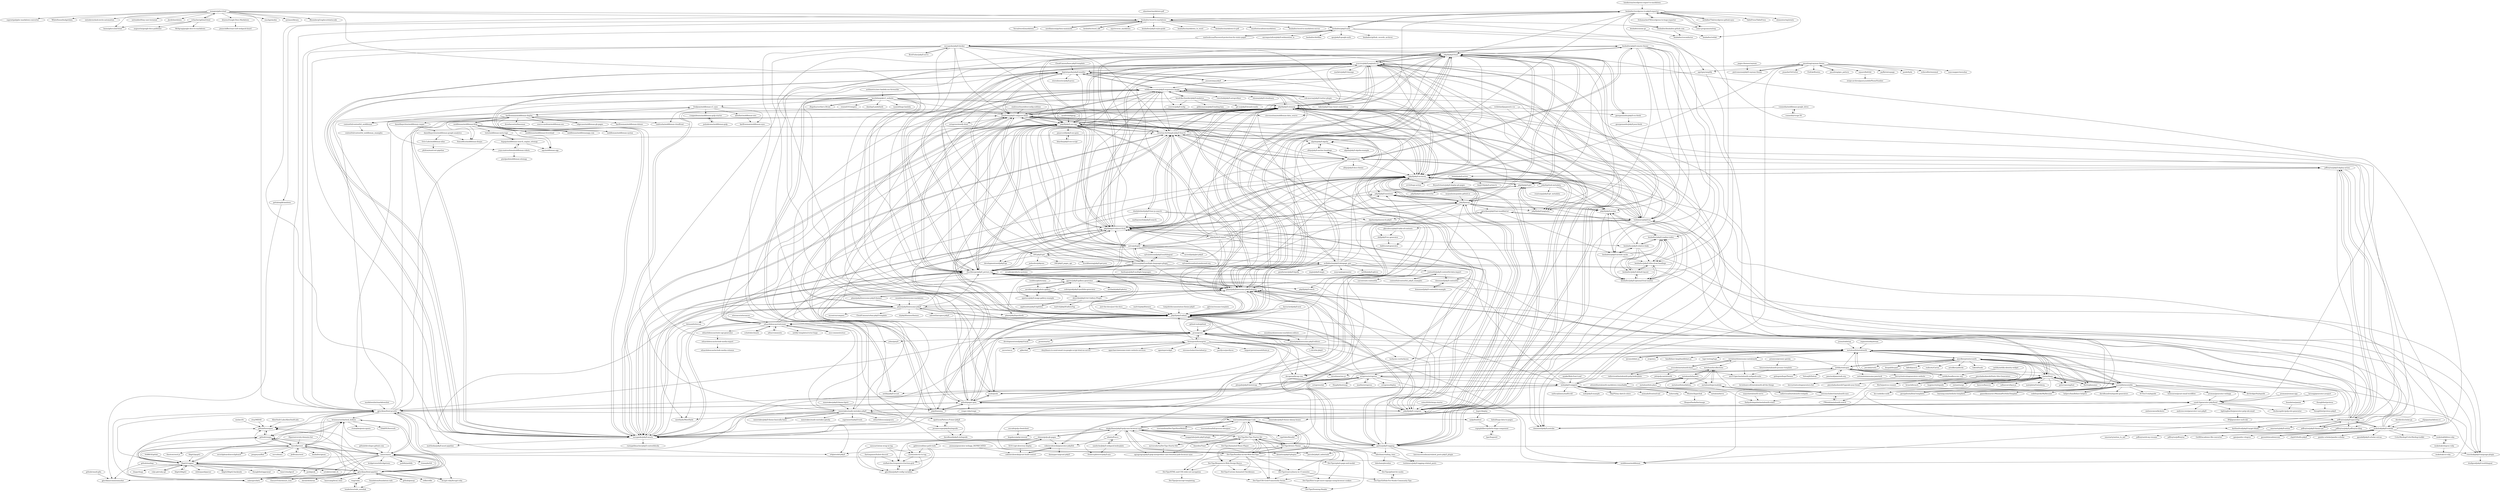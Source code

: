 digraph G {
"benbalter/jekyll-remote-theme" -> "jekyll/jekyll-feed"
"benbalter/jekyll-remote-theme" -> "benbalter/jekyll-readme-index"
"benbalter/jekyll-remote-theme" -> "benbalter/jekyll-titles-from-headings"
"benbalter/jekyll-remote-theme" -> "sverrirs/jekyll-paginate-v2"
"benbalter/jekyll-remote-theme" -> "benbalter/jekyll-include-cache"
"benbalter/jekyll-remote-theme" -> "benbalter/jekyll-optional-front-matter"
"benbalter/jekyll-remote-theme" -> "allejo/jekyll-toc"
"benbalter/jekyll-remote-theme" -> "jekyll/jekyll-paginate"
"benbalter/jekyll-remote-theme" -> "benbalter/jekyll-relative-links"
"ajlkn/skel" -> "formspree/formspree" ["e"=1]
"docpad/docpad" -> "jnordberg/wintersmith" ["e"=1]
"jekyll/jekyll-sitemap" -> "jekyll/jekyll-seo-tag"
"jekyll/jekyll-sitemap" -> "jekyll/jekyll-feed"
"jekyll/jekyll-sitemap" -> "jekyll/jekyll-redirect-from"
"jekyll/jekyll-sitemap" -> "jekyll/jekyll-archives"
"jekyll/jekyll-sitemap" -> "rbuchberger/jekyll_picture_tag"
"jekyll/jekyll-sitemap" -> "sverrirs/jekyll-paginate-v2"
"jekyll/jekyll-sitemap" -> "jekyll/jemoji"
"jekyll/jekyll-sitemap" -> "planetjekyll/awesome-jekyll-plugins"
"jekyll/jekyll-sitemap" -> "envygeeks/jekyll-assets"
"jekyll/jekyll-sitemap" -> "jekyll/jekyll-admin"
"jekyll/jekyll-sitemap" -> "jekyll/jekyll-compose"
"jekyll/jekyll-sitemap" -> "pattex/jekyll-tagging"
"jekyll/jekyll-sitemap" -> "jekyll/github-metadata"
"jekyll/jekyll-sitemap" -> "penibelst/jekyll-compress-html"
"jekyll/jekyll-sitemap" -> "wildlyinaccurate/jekyll-responsive-image"
"mwilliamson/python-mammoth" -> "benbalter/word-to-markdown" ["e"=1]
"just-the-docs/just-the-docs" -> "jekyll/jekyll-admin" ["e"=1]
"lonekorean/wordpress-export-to-markdown" -> "benbalter/wordpress-to-jekyll-exporter" ["e"=1]
"github/pages-gem" -> "jekyll/jekyll-admin"
"github/pages-gem" -> "jekyll/jekyll-redirect-from"
"github/pages-gem" -> "jekyll/jekyll-seo-tag"
"github/pages-gem" -> "jekyll/jekyll-feed"
"github/pages-gem" -> "jekyll/minima" ["e"=1]
"github/pages-gem" -> "jekyll/jekyll-sitemap"
"github/pages-gem" -> "jekyll/jekyll-compose"
"github/pages-gem" -> "jekyll/jemoji"
"github/pages-gem" -> "poole/poole" ["e"=1]
"github/pages-gem" -> "jekyll/jekyll-archives"
"github/pages-gem" -> "penibelst/jekyll-compress-html"
"github/pages-gem" -> "envygeeks/jekyll-assets"
"github/pages-gem" -> "gjtorikian/html-proofer"
"github/pages-gem" -> "planetjekyll/awesome-jekyll-plugins"
"github/pages-gem" -> "rouge-ruby/rouge" ["e"=1]
"github/developer.github.com" -> "nanoc/nanoc" ["e"=1]
"mmistakes/jekyll-theme-hpstr" -> "mmistakes/made-mistakes-jekyll" ["e"=1]
"jekyll/jemoji" -> "jekyll/jekyll-mentions"
"jekyll/jemoji" -> "jekyll/jekyll-sitemap"
"jekyll/jemoji" -> "jekyll/jekyll-archives"
"jekyll/jemoji" -> "jekyll/jekyll-feed"
"jekyll/jemoji" -> "jekyll/jekyll-paginate"
"jekyll/jemoji" -> "jekyll/jekyll-seo-tag"
"jekyll/jemoji" -> "jekyll/jekyll-redirect-from"
"jekyll/jemoji" -> "rbuchberger/jekyll_picture_tag"
"jekyll/jemoji" -> "dommmel/jekyll-youtube"
"jekyll/jemoji" -> "jekyll/jekyll-watch"
"jekyll/jemoji" -> "jekyll/jekyll-avatar"
"jekyll/jemoji" -> "jekyll/jekyll-compose"
"jekyll/jemoji" -> "gjtorikian/jekyll-last-modified-at"
"jekyll/jemoji" -> "jekyll/jekyll-admin"
"jekyll/jemoji" -> "sverrirs/jekyll-paginate-v2"
"barryclark/jekyll-now" -> "jekyll/jekyll-admin" ["e"=1]
"barryclark/jekyll-now" -> "prose/prose" ["e"=1]
"shakyShane/jekyll-gulp-sass-browser-sync" -> "DevTips/DevTips-Starter-Kit"
"shakyShane/jekyll-gulp-sass-browser-sync" -> "sondr3/generator-jekyllized"
"shakyShane/jekyll-gulp-sass-browser-sync" -> "travisneilson/Design-Code"
"shakyShane/jekyll-gulp-sass-browser-sync" -> "snappylabs/jade-jekyll-plugin"
"shakyShane/jekyll-gulp-sass-browser-sync" -> "DevTips/Artists-Theme"
"shakyShane/jekyll-gulp-sass-browser-sync" -> "robwierzbowski/generator-jekyllrb"
"shakyShane/jekyll-gulp-sass-browser-sync" -> "mriverodorta/DevTips-Starter-Kit"
"shakyShane/jekyll-gulp-sass-browser-sync" -> "DevTips/Parallax-on-the-Web-DevTips-"
"shakyShane/jekyll-gulp-sass-browser-sync" -> "shinnn/gulp-gh-pages"
"shakyShane/jekyll-gulp-sass-browser-sync" -> "ixkaito/frasco"
"shakyShane/jekyll-gulp-sass-browser-sync" -> "envygeeks/jekyll-assets"
"shakyShane/jekyll-gulp-sass-browser-sync" -> "kogakure/gulp-tutorial"
"shakyShane/jekyll-gulp-sass-browser-sync" -> "vigetlabs/blendid" ["e"=1]
"shakyShane/jekyll-gulp-sass-browser-sync" -> "agragregra/jekyll-gulp-autoprefixer-sass-bourbon-jade-browser-sync"
"shakyShane/jekyll-gulp-sass-browser-sync" -> "penibelst/jekyll-compress-html"
"laurilehmijoki/s3_website" -> "jekyll/jekyll-admin"
"laurilehmijoki/s3_website" -> "envygeeks/jekyll-assets"
"laurilehmijoki/s3_website" -> "jekyll/jekyll-seo-tag"
"laurilehmijoki/s3_website" -> "dlapiduz/certbot-s3front" ["e"=1]
"laurilehmijoki/s3_website" -> "rbuchberger/jekyll_picture_tag"
"laurilehmijoki/s3_website" -> "jekyll/jekyll-sitemap"
"laurilehmijoki/s3_website" -> "remind101/empire" ["e"=1]
"laurilehmijoki/s3_website" -> "penibelst/jekyll-compress-html"
"laurilehmijoki/s3_website" -> "danilop/LambdAuth" ["e"=1]
"laurilehmijoki/s3_website" -> "prose/prose"
"laurilehmijoki/s3_website" -> "poole/poole" ["e"=1]
"laurilehmijoki/s3_website" -> "johno/pixyll" ["e"=1]
"laurilehmijoki/s3_website" -> "ryansb/hugo-lambda" ["e"=1]
"laurilehmijoki/s3_website" -> "fredjean/middleman-s3_sync"
"laurilehmijoki/s3_website" -> "christian-fei/Simple-Jekyll-Search"
"metalsmith/metalsmith" -> "jnordberg/wintersmith"
"metalsmith/metalsmith" -> "sintaxi/harp"
"metalsmith/metalsmith" -> "assemble/assemble"
"metalsmith/metalsmith" -> "tj/consolidate.js" ["e"=1]
"metalsmith/metalsmith" -> "brunch/brunch" ["e"=1]
"metalsmith/metalsmith" -> "metalsmith/awesome-metalsmith"
"metalsmith/metalsmith" -> "MoOx/phenomic" ["e"=1]
"metalsmith/metalsmith" -> "middleman/middleman" ["e"=1]
"metalsmith/metalsmith" -> "peterramsing/lost" ["e"=1]
"metalsmith/metalsmith" -> "decaporg/decap-cms" ["e"=1]
"metalsmith/metalsmith" -> "avajs/ava" ["e"=1]
"metalsmith/metalsmith" -> "handlebars-lang/handlebars.js" ["e"=1]
"metalsmith/metalsmith" -> "vigetlabs/blendid" ["e"=1]
"metalsmith/metalsmith" -> "tachyons-css/tachyons" ["e"=1]
"metalsmith/metalsmith" -> "tape-testing/tape" ["e"=1]
"octopress/octopress" -> "imathis/octopress" ["e"=1]
"octopress/octopress" -> "octopress/deploy"
"octopress/octopress" -> "octopress/ink" ["e"=1]
"octopress/octopress" -> "jekyll/jekyll-admin"
"octopress/octopress" -> "poole/poole" ["e"=1]
"octopress/octopress" -> "sondr3/generator-jekyllized"
"octopress/octopress" -> "gjtorikian/html-proofer"
"octopress/octopress" -> "nanoc/nanoc"
"octopress/octopress" -> "plusjade/jekyll-bootstrap" ["e"=1]
"octopress/octopress" -> "github/pages-gem"
"octopress/octopress" -> "middleman/middleman" ["e"=1]
"octopress/octopress" -> "prose/prose"
"octopress/octopress" -> "Shopify/bootsnap" ["e"=1]
"octopress/octopress" -> "mdo/jekyll-snippets"
"octopress/octopress" -> "netlify/staticgen"
"etsy/MIDAS" -> "github/hoosegow" ["e"=1]
"inukshuk/jekyll-scholar" -> "jpswalsh/academicons" ["e"=1]
"inukshuk/jekyll-scholar" -> "planetjekyll/awesome-jekyll-plugins"
"inukshuk/jekyll-scholar" -> "clayh53/tufte-jekyll" ["e"=1]
"inukshuk/jekyll-scholar" -> "inukshuk/bibtex-ruby"
"inukshuk/jekyll-scholar" -> "pandoc-scholar/pandoc-scholar" ["e"=1]
"inukshuk/jekyll-scholar" -> "jgoodall/jekyll-scholar-extras"
"inukshuk/jekyll-scholar" -> "jekyll/jekyll-sitemap"
"inukshuk/jekyll-scholar" -> "CriticMarkup/CriticMarkup-toolkit" ["e"=1]
"inukshuk/jekyll-scholar" -> "toshimaru/jekyll-toc"
"inukshuk/jekyll-scholar" -> "jekyll/jekyll-feed"
"inukshuk/jekyll-scholar" -> "jeffreytse/jekyll-spaceship"
"inukshuk/jekyll-scholar" -> "ggreer/jekyll-gallery-generator"
"inukshuk/jekyll-scholar" -> "GetRD/academic-file-converter" ["e"=1]
"inukshuk/jekyll-scholar" -> "jekyll/jekyll-archives"
"inukshuk/jekyll-scholar" -> "jgm/pandoc-citeproc" ["e"=1]
"yeoman/generator-webapp" -> "sondr3/generator-jekyllized" ["e"=1]
"netlify/staticgen" -> "netlify/headlesscms.org"
"netlify/staticgen" -> "jnordberg/wintersmith"
"netlify/staticgen" -> "sintaxi/harp"
"netlify/staticgen" -> "jamstack/jamstack.org" ["e"=1]
"netlify/staticgen" -> "metalsmith/metalsmith"
"netlify/staticgen" -> "prose/prose"
"netlify/staticgen" -> "bevry/staticsitegenerators-website"
"netlify/staticgen" -> "assemble/assemble"
"netlify/staticgen" -> "octopress/octopress"
"netlify/staticgen" -> "decaporg/decap-cms" ["e"=1]
"netlify/staticgen" -> "automata/awesome-jamstack" ["e"=1]
"netlify/staticgen" -> "gohugoio/hugoThemes" ["e"=1]
"netlify/staticgen" -> "chrisdiana/cms.js" ["e"=1]
"netlify/staticgen" -> "MoOx/postcss-cssnext" ["e"=1]
"netlify/staticgen" -> "VulcanJS/Vulcan" ["e"=1]
"benbalter/word-to-markdown" -> "benbalter/word_diff"
"benbalter/word-to-markdown" -> "benbalter/word-to-markdown-server"
"benbalter/word-to-markdown" -> "Versal/word2markdown"
"benbalter/word-to-markdown" -> "benbalter/wordpress-to-jekyll-exporter"
"benbalter/word-to-markdown" -> "benbalter/jekyll-auth"
"benbalter/word-to-markdown" -> "xijo/reverse_markdown"
"benbalter/word-to-markdown" -> "gettalong/kramdown" ["e"=1]
"benbalter/word-to-markdown" -> "mwilliamson/python-mammoth" ["e"=1]
"benbalter/word-to-markdown" -> "benbalter/jekyll-style-guide"
"benbalter/word-to-markdown" -> "benbalter/markdown_to_word"
"benbalter/word-to-markdown" -> "benbalter/benbalter.github.com"
"benbalter/word-to-markdown" -> "benbalter/markdown-to-pdf"
"benbalter/word-to-markdown" -> "smathot/academicmarkdown" ["e"=1]
"benbalter/word-to-markdown" -> "gjtorikian/html-proofer"
"alanshaw/markdown-pdf" -> "benbalter/word-to-markdown" ["e"=1]
"DevTips/Responsive-Web-Design-Basics" -> "DevTips/HTML-and-CSS-slide-out-navigation"
"DevTips/Responsive-Web-Design-Basics" -> "DevTips/CSS-Grid-Frameworks-Series"
"DevTips/Responsive-Web-Design-Basics" -> "DevTips/Learn-jQuery-in-15-minutes"
"DevTips/Responsive-Web-Design-Basics" -> "DevTips/Custom-Animated-Checkboxes"
"poole/poole" -> "mdo/jekyll-snippets" ["e"=1]
"poole/poole" -> "jekyll/jekyll-seo-tag" ["e"=1]
"poole/poole" -> "github/pages-gem" ["e"=1]
"poole/poole" -> "jekyll/jekyll-feed" ["e"=1]
"libgit2/pygit2" -> "libgit2/rugged" ["e"=1]
"christian-fei/Simple-Jekyll-Search" -> "jekyll/jekyll-seo-tag"
"christian-fei/Simple-Jekyll-Search" -> "planetjekyll/awesome-jekyll-plugins"
"christian-fei/Simple-Jekyll-Search" -> "jekyll/jekyll-admin"
"christian-fei/Simple-Jekyll-Search" -> "slashdotdash/jekyll-lunr-js-search"
"christian-fei/Simple-Jekyll-Search" -> "jekyll/jekyll-sitemap"
"christian-fei/Simple-Jekyll-Search" -> "envygeeks/jekyll-assets"
"christian-fei/Simple-Jekyll-Search" -> "pattex/jekyll-tagging"
"christian-fei/Simple-Jekyll-Search" -> "jekyll/jekyll-feed"
"christian-fei/Simple-Jekyll-Search" -> "sverrirs/jekyll-paginate-v2"
"christian-fei/Simple-Jekyll-Search" -> "penibelst/jekyll-compress-html"
"christian-fei/Simple-Jekyll-Search" -> "algolia/jekyll-algolia"
"christian-fei/Simple-Jekyll-Search" -> "jekyll/jekyll-redirect-from"
"christian-fei/Simple-Jekyll-Search" -> "allejo/jekyll-toc"
"christian-fei/Simple-Jekyll-Search" -> "jekyll/jekyll-archives"
"christian-fei/Simple-Jekyll-Search" -> "wildlyinaccurate/jekyll-responsive-image"
"mangini/gdocs2md" -> "evbacher/gd2md-html"
"mangini/gdocs2md" -> "lmmx/gdocs2md-html"
"mangini/gdocs2md" -> "rauchg/slackin" ["e"=1]
"mangini/gdocs2md" -> "nytimes/library" ["e"=1]
"mangini/gdocs2md" -> "btoews/Google-Docs-Markdown"
"mangini/gdocs2md" -> "ageitgey/amplify" ["e"=1]
"mangini/gdocs2md" -> "BloombergGraphics/whatiscode" ["e"=1]
"mangini/gdocs2md" -> "supreetpal/gdoc-markdown-converter"
"mangini/gdocs2md" -> "jekyll/jekyll-admin"
"mangini/gdocs2md" -> "WhiteHouse/budgetdata" ["e"=1]
"mangini/gdocs2md" -> "benbalter/word-to-markdown"
"mangini/gdocs2md" -> "outsideris/slack-invite-automation" ["e"=1]
"mangini/gdocs2md" -> "notwaldorf/tiny-care-terminal" ["e"=1]
"mangini/gdocs2md" -> "gjtorikian/html-proofer"
"mangini/gdocs2md" -> "jlord/sheetdown"
"ckreibich/scholar.py" -> "inukshuk/jekyll-scholar" ["e"=1]
"jasonlong/geo_pattern" -> "jasonlong/cayman-theme" ["e"=1]
"kurtsson/jekyll-multiple-languages-plugin" -> "untra/polyglot"
"kurtsson/jekyll-multiple-languages-plugin" -> "sylvaindurand/jekyll-multilingual"
"kurtsson/jekyll-multiple-languages-plugin" -> "vwochnik/jekyll-language-plugin"
"kurtsson/jekyll-multiple-languages-plugin" -> "envygeeks/jekyll-assets"
"kurtsson/jekyll-multiple-languages-plugin" -> "penibelst/jekyll-compress-html"
"kurtsson/jekyll-multiple-languages-plugin" -> "jekyll/jekyll-sitemap"
"kurtsson/jekyll-multiple-languages-plugin" -> "jekyll/jekyll-admin"
"kurtsson/jekyll-multiple-languages-plugin" -> "jekyll/jekyll-seo-tag"
"kurtsson/jekyll-multiple-languages-plugin" -> "planetjekyll/awesome-jekyll-plugins"
"kurtsson/jekyll-multiple-languages-plugin" -> "jekyll/jekyll-redirect-from"
"kurtsson/jekyll-multiple-languages-plugin" -> "digitalsparky/jekyll-minifier"
"kurtsson/jekyll-multiple-languages-plugin" -> "rbuchberger/jekyll_picture_tag"
"kurtsson/jekyll-multiple-languages-plugin" -> "jekyll/jekyll-archives"
"kurtsson/jekyll-multiple-languages-plugin" -> "wildlyinaccurate/jekyll-responsive-image"
"kurtsson/jekyll-multiple-languages-plugin" -> "liaohuqiu/jekyll-multiple-languages"
"mattvh/jekyllthemes" -> "jekyll/jekyll-admin" ["e"=1]
"some-programs/exitwp" -> "benbalter/wordpress-to-jekyll-exporter"
"brunch/brunch" -> "metalsmith/metalsmith" ["e"=1]
"brunch/brunch" -> "sintaxi/harp" ["e"=1]
"bevry/staticsitegenerators-website" -> "bevry/staticsitegenerators-list"
"sondr3/generator-jekyllized" -> "robwierzbowski/generator-jekyllrb"
"sondr3/generator-jekyllized" -> "shakyShane/jekyll-gulp-sass-browser-sync"
"sondr3/generator-jekyllized" -> "andrewscwei/generator-vars-jekyll"
"sondr3/generator-jekyllized" -> "ducksoupdev/gulp-site-generator"
"sondr3/generator-jekyllized" -> "thoughtbot/proteus-jekyll"
"sondr3/generator-jekyllized" -> "vwochnik/jekyll-language-plugin"
"sondr3/generator-jekyllized" -> "lightingbeetle/generator-gulp-ink-email"
"sondr3/generator-jekyllized" -> "nielsenramon/kickster"
"sondr3/generator-jekyllized" -> "mmistakes/made-mistakes-jekyll"
"yeoman/yeoman-app" -> "sondr3/generator-jekyllized" ["e"=1]
"qrpike/Web-Font-Load" -> "mdo/jekyll-snippets" ["e"=1]
"ruby-git/ruby-git" -> "libgit2/rugged" ["e"=1]
"netlify/netlify-identity-widget" -> "netlify/headlesscms.org" ["e"=1]
"kidsil/hugo-data-to-pages" -> "regisphilibert/juliette-hugo-component"
"georgebrata/html-templates" -> "assemble/assemble" ["e"=1]
"pattex/jekyll-tagging" -> "jekyll/jekyll-archives"
"pattex/jekyll-tagging" -> "jekyll/jekyll-sitemap"
"pattex/jekyll-tagging" -> "pascalw/jekyll_indextank"
"pattex/jekyll-tagging" -> "bdesham/reading_time"
"pattex/jekyll-tagging" -> "toshimaru/jekyll-tagging-related_posts"
"pattex/jekyll-tagging" -> "vwochnik/jekyll-language-plugin"
"pattex/jekyll-tagging" -> "rbuchberger/jekyll_picture_tag"
"pattex/jekyll-tagging" -> "lawrencewoodman/related_posts-jekyll_plugin"
"pattex/jekyll-tagging" -> "wildlyinaccurate/jekyll-responsive-image"
"pattex/jekyll-tagging" -> "planetjekyll/awesome-jekyll-plugins"
"pattex/jekyll-tagging" -> "envygeeks/jekyll-assets"
"pattex/jekyll-tagging" -> "sverrirs/jekyll-paginate-v2"
"pattex/jekyll-tagging" -> "christian-fei/Simple-Jekyll-Search"
"pattex/jekyll-tagging" -> "jekyll/jekyll-redirect-from"
"pattex/jekyll-tagging" -> "kinnetica/jekyll-plugins"
"gjtorikian/jekyll-last-modified-at" -> "benbalter/jekyll-include-cache"
"gjtorikian/jekyll-last-modified-at" -> "toshimaru/jekyll-toc"
"gjtorikian/jekyll-last-modified-at" -> "algolia/algoliasearch-jekyll" ["e"=1]
"metalsmith/collections" -> "metalsmith/markdown"
"metalsmith/collections" -> "metalsmith/permalinks"
"metalsmith/collections" -> "stevenschobert/metalsmith-sass"
"metalsmith/collections" -> "metalsmith/layouts"
"schn4ck/schnack" -> "eduardoboucas/staticman" ["e"=1]
"jekyll/jekyll-redirect-from" -> "jekyll/jekyll-sitemap"
"jekyll/jekyll-redirect-from" -> "jekyll/jekyll-archives"
"jekyll/jekyll-redirect-from" -> "jekyll/jekyll-seo-tag"
"jekyll/jekyll-redirect-from" -> "rbuchberger/jekyll_picture_tag"
"jekyll/jekyll-redirect-from" -> "jekyll/jekyll-feed"
"jekyll/jekyll-redirect-from" -> "jekyll/jekyll-compose"
"jekyll/jekyll-redirect-from" -> "sverrirs/jekyll-paginate-v2"
"jekyll/jekyll-redirect-from" -> "envygeeks/jekyll-assets"
"jekyll/jekyll-redirect-from" -> "jekyll/jekyll-mentions"
"jekyll/jekyll-redirect-from" -> "jekyll/jemoji"
"jekyll/jekyll-redirect-from" -> "toshimaru/jekyll-toc"
"jekyll/jekyll-redirect-from" -> "wildlyinaccurate/jekyll-responsive-image"
"jekyll/jekyll-redirect-from" -> "github/pages-gem"
"jekyll/jekyll-redirect-from" -> "jekyll/jekyll-import"
"jekyll/jekyll-redirect-from" -> "penibelst/jekyll-compress-html"
"allejo/jekyll-toc" -> "allejo/jekyll-anchor-headings"
"allejo/jekyll-toc" -> "toshimaru/jekyll-toc"
"allejo/jekyll-toc" -> "benbalter/jekyll-remote-theme"
"allejo/jekyll-toc" -> "christian-fei/Simple-Jekyll-Search"
"allejo/jekyll-toc" -> "jekyll/jekyll-seo-tag"
"allejo/jekyll-toc" -> "sverrirs/jekyll-paginate-v2"
"allejo/jekyll-toc" -> "algolia/jekyll-algolia"
"allejo/jekyll-toc" -> "jekyll/jekyll-sitemap"
"allejo/jekyll-toc" -> "penibelst/jekyll-compress-html"
"allejo/jekyll-toc" -> "jekyll/jekyll-redirect-from"
"allejo/jekyll-toc" -> "allejo/jekyll-docs-theme" ["e"=1]
"allejo/jekyll-toc" -> "jeffreytse/jekyll-deploy-action"
"allejo/jekyll-toc" -> "untra/polyglot"
"allejo/jekyll-toc" -> "jekyll/jekyll-archives"
"allejo/jekyll-toc" -> "planetjekyll/awesome-jekyll-plugins"
"larsonjj/generator-yeogurt" -> "sondr3/generator-jekyllized" ["e"=1]
"allejo/jekyll-anchor-headings" -> "allejo/jekyll-toc"
"allejo/jekyll-anchor-headings" -> "algolia/jekyll-algolia"
"jekyll/jekyll-compose" -> "jekyll/jekyll-archives"
"jekyll/jekyll-compose" -> "jekyll/jekyll-feed"
"jekyll/jekyll-compose" -> "jekyll/jekyll-sitemap"
"jekyll/jekyll-compose" -> "jekyll/jekyll-redirect-from"
"jekyll/jekyll-compose" -> "jekyll/jekyll-seo-tag"
"jekyll/jekyll-compose" -> "jekyll/jekyll-admin"
"jekyll/jekyll-compose" -> "jekyll/jekyll-gist"
"jekyll/jekyll-compose" -> "sverrirs/jekyll-paginate-v2"
"jekyll/jekyll-compose" -> "planetjekyll/awesome-jekyll-plugins"
"jekyll/jekyll-compose" -> "rbuchberger/jekyll_picture_tag"
"jekyll/jekyll-compose" -> "envygeeks/jekyll-assets"
"jekyll/jekyll-compose" -> "jekyll/jekyll-mentions"
"jekyll/jekyll-compose" -> "jekyll/jemoji"
"jekyll/jekyll-compose" -> "jeffreytse/jekyll-spaceship"
"jekyll/jekyll-compose" -> "github/pages-gem"
"AlienVault-Labs/AlienVaultLabs" -> "github/hoosegow" ["e"=1]
"rbuchberger/jekyll_picture_tag" -> "wildlyinaccurate/jekyll-responsive-image"
"rbuchberger/jekyll_picture_tag" -> "envygeeks/jekyll-assets"
"rbuchberger/jekyll_picture_tag" -> "jekyll/jekyll-sitemap"
"rbuchberger/jekyll_picture_tag" -> "ggreer/jekyll-gallery-generator"
"rbuchberger/jekyll_picture_tag" -> "jekyll/jekyll-seo-tag"
"rbuchberger/jekyll_picture_tag" -> "sverrirs/jekyll-paginate-v2"
"rbuchberger/jekyll_picture_tag" -> "jekyll/jekyll-redirect-from"
"rbuchberger/jekyll_picture_tag" -> "jekyll/jekyll-archives"
"rbuchberger/jekyll_picture_tag" -> "digitalsparky/jekyll-minifier"
"rbuchberger/jekyll_picture_tag" -> "netlify/jekyll-srcset"
"rbuchberger/jekyll_picture_tag" -> "planetjekyll/awesome-jekyll-plugins"
"rbuchberger/jekyll_picture_tag" -> "pattex/jekyll-tagging"
"rbuchberger/jekyll_picture_tag" -> "bdesham/reading_time"
"rbuchberger/jekyll_picture_tag" -> "penibelst/jekyll-compress-html"
"rbuchberger/jekyll_picture_tag" -> "avillafiorita/jekyll-datapage_gen"
"avillafiorita/jekyll-datapage_gen" -> "18F/jekyll-get"
"avillafiorita/jekyll-datapage_gen" -> "contentful/jekyll-contentful-data-import"
"avillafiorita/jekyll-datapage_gen" -> "mnyrop/pagemaster"
"avillafiorita/jekyll-datapage_gen" -> "rbuchberger/jekyll_picture_tag"
"avillafiorita/jekyll-datapage_gen" -> "penibelst/jekyll-compress-html"
"avillafiorita/jekyll-datapage_gen" -> "netlify/jekyll-gdrive"
"avillafiorita/jekyll-datapage_gen" -> "envygeeks/jekyll-assets"
"avillafiorita/jekyll-datapage_gen" -> "gemfarmer/jekyll-liquify"
"avillafiorita/jekyll-datapage_gen" -> "jekyll/jekyll-archives"
"avillafiorita/jekyll-datapage_gen" -> "jekyll/jekyll-sitemap"
"avillafiorita/jekyll-datapage_gen" -> "planetjekyll/quickrefs"
"avillafiorita/jekyll-datapage_gen" -> "jekyll/jekyll-mentions"
"avillafiorita/jekyll-datapage_gen" -> "vwochnik/jekyll-language-plugin"
"avillafiorita/jekyll-datapage_gen" -> "dommmel/jekyll-contentful"
"avillafiorita/jekyll-datapage_gen" -> "imgix/jekyll-imgix"
"DevTips/HTML-and-CSS-slide-out-navigation" -> "DevTips/javascript-templating"
"middleman/middlemanapp.com" -> "middleman/middleman-blog"
"shinnn/gulp-gh-pages" -> "pjdietz/sublime-path-tools"
"shinnn/gulp-gh-pages" -> "stefhatcher/responsive-fraction-grid"
"shinnn/gulp-gh-pages" -> "gjtorikian/jekyll-config-variables"
"shinnn/gulp-gh-pages" -> "shakyShane/jekyll-gulp-sass-browser-sync"
"shinnn/gulp-gh-pages" -> "robwierzbowski/generator-jekyllrb"
"shinnn/gulp-gh-pages" -> "surdu/selector-to-tag"
"shinnn/gulp-gh-pages" -> "X1011/git-directory-deploy"
"bdesham/reading_time" -> "bdesham/pluralize"
"bdesham/reading_time" -> "toshimaru/jekyll-tagging-related_posts"
"X1011/git-directory-deploy" -> "robwierzbowski/grunt-build-control"
"X1011/git-directory-deploy" -> "shinnn/gulp-gh-pages"
"tiste/middleman-meta-tags" -> "Aupajo/middleman-search_engine_sitemap"
"tiste/middleman-meta-tags" -> "ngs/middleman-ogp"
"danielbayerlein/middleman-casper" -> "danielbayerlein/middleman-google-analytics"
"inukshuk/citeproc-ruby" -> "inukshuk/bibtex-ruby"
"inukshuk/citeproc-ruby" -> "inukshuk/csl-ruby"
"helaili/jekyll-action" -> "jeffreytse/jekyll-deploy-action"
"helaili/jekyll-action" -> "BryanSchuetz/jekyll-deploy-gh-pages"
"helaili/jekyll-action" -> "limjh16/jekyll-action-ts"
"helaili/jekyll-action" -> "srt32/hugo-action" ["e"=1]
"tenderlove/rails_autolink" -> "vmg/rinku"
"dafi/jekyll-toc-generator" -> "dafi/tocmd-generator"
"contentful/contentful_middleman" -> "contentful/contentful_middleman_examples"
"stevenschobert/metalsmith-sass" -> "metalsmith/permalinks"
"stevenschobert/metalsmith-sass" -> "FWeinb/metalsmith-watch"
"stevenschobert/metalsmith-sass" -> "thehydroimpulse/metalsmith-static"
"vmg/rinku" -> "tenderlove/rails_autolink"
"robwierzbowski/grunt-build-control" -> "robwierzbowski/generator-jekyllrb"
"Aupajo/middleman-search_engine_sitemap" -> "yuya-matsushima/middleman-robots"
"Aupajo/middleman-search_engine_sitemap" -> "tiste/middleman-meta-tags"
"Aupajo/middleman-search_engine_sitemap" -> "ngs/middleman-ogp"
"algolia/jekyll-algolia" -> "algolia/jekyll-algolia-example"
"algolia/jekyll-algolia" -> "allejo/jekyll-anchor-headings"
"pjdietz/sublime-path-tools" -> "stefhatcher/responsive-fraction-grid"
"pjdietz/sublime-path-tools" -> "gjtorikian/jekyll-config-variables"
"pjdietz/sublime-path-tools" -> "surdu/selector-to-tag"
"voxmedia/verge-50" -> "voxmedia/middleman-google_drive"
"opattison/Pattern-Primer-Jekyll" -> "davidhund/jekyll-styleguide"
"opattison/Pattern-Primer-Jekyll" -> "jeromecoupe/jekyllstyleguide"
"metalsmith/markdown" -> "metalsmith/collections"
"jekyll/jekyll-mentions" -> "jekyll/jekyll-avatar"
"jekyll/jekyll-mentions" -> "jekyll/jemoji"
"regisphilibert/juliette-hugo-component" -> "lpar/hugoutil"
"FWeinb/metalsmith-watch" -> "stevenschobert/metalsmith-sass"
"Octo-Labs/middleman-alias" -> "pfulton/mm4-ext-pipeline"
"benbalter/zoom-go" -> "benbalter/coconductor"
"metalsmith/permalinks" -> "stevenschobert/metalsmith-sass"
"metalsmith/permalinks" -> "metalsmith/collections"
"lpar/hugoutil" -> "regisphilibert/juliette-hugo-component"
"learning-zone/website-templates" -> "assemble/assemble" ["e"=1]
"sintaxi/surge" -> "sintaxi/harp" ["e"=1]
"sintaxi/surge" -> "metalsmith/metalsmith" ["e"=1]
"Hipo/university-domains-list" -> "leereilly/swot" ["e"=1]
"JetBrains/swot" -> "leereilly/swot" ["e"=1]
"thoughtbot/proteus" -> "thoughtbot/proteus-jekyll" ["e"=1]
"github/hoosegow" -> "github/resque"
"jeffreytse/jekyll-theme-yat" -> "jeffreytse/jekyll-deploy-action" ["e"=1]
"jeffreytse/jekyll-theme-yat" -> "jeffreytse/jekyll-spaceship" ["e"=1]
"tj/consolidate.js" -> "metalsmith/metalsmith" ["e"=1]
"jeffreytse/jekyll-spaceship" -> "jeffreytse/jekyll-deploy-action"
"jeffreytse/jekyll-spaceship" -> "planetjekyll/awesome-jekyll-plugins"
"jeffreytse/jekyll-spaceship" -> "jeffreytse/jekyll-theme-yat" ["e"=1]
"jeffreytse/jekyll-spaceship" -> "jekyll/jekyll-compose"
"jeffreytse/jekyll-spaceship" -> "rbuchberger/jekyll_picture_tag"
"jeffreytse/jekyll-spaceship" -> "jeffreytse/jekyll-jeffreytse-blog"
"jeffreytse/jekyll-spaceship" -> "jekyll/jekyll-sitemap"
"jeffreytse/jekyll-spaceship" -> "dommmel/jekyll-youtube"
"jeffreytse/jekyll-spaceship" -> "jekyll/jekyll-archives"
"jeffreytse/jekyll-spaceship" -> "inukshuk/jekyll-scholar"
"jeffreytse/jekyll-spaceship" -> "sverrirs/jekyll-paginate-v2"
"jeffreytse/jekyll-spaceship" -> "toshimaru/jekyll-toc"
"jeffreytse/jekyll-spaceship" -> "ggreer/jekyll-gallery-generator"
"jeffreytse/jekyll-spaceship" -> "emoriarty/jekyll-notion"
"jeffreytse/jekyll-spaceship" -> "keithmifsud/jekyll-target-blank"
"segmentio/daydream" -> "metalsmith/metalsmith" ["e"=1]
"DevTips/Artists-Theme" -> "DevTips/DevTips-Starter-Kit"
"DevTips/Artists-Theme" -> "travisneilson/Design-Code"
"DevTips/Artists-Theme" -> "DevTips/Parallax-on-the-Web-DevTips-"
"DevTips/Artists-Theme" -> "shakyShane/jekyll-gulp-sass-browser-sync"
"DevTips/Artists-Theme" -> "DevTips/Zooming-Header"
"DevTips/Artists-Theme" -> "DevTips/Responsive-Web-Design-Basics"
"DevTips/Artists-Theme" -> "DevTips/CSS-Grid-Frameworks-Series"
"DevTips/Artists-Theme" -> "st4ple/solid-jekyll" ["e"=1]
"DevTips/Artists-Theme" -> "DevTips/splash-page-and-modal"
"daneden/Toast" -> "DevTips/DevTips-Starter-Kit" ["e"=1]
"daneden/Toast" -> "shakyShane/jekyll-gulp-sass-browser-sync" ["e"=1]
"mislav/rfc" -> "github/hoosegow" ["e"=1]
"mdo/jekyll-snippets" -> "mdo/config" ["e"=1]
"mdo/jekyll-snippets" -> "nathco/jQuery.loadScroll" ["e"=1]
"mdo/jekyll-snippets" -> "envygeeks/jekyll-assets"
"mdo/jekyll-snippets" -> "poole/poole" ["e"=1]
"mdo/jekyll-snippets" -> "sondr3/generator-jekyllized"
"mdo/jekyll-snippets" -> "mdo/jekyll-example"
"mdo/jekyll-snippets" -> "RayPS/my-sketch-colors" ["e"=1]
"mdo/jekyll-snippets" -> "netlify/jekyll-srcset"
"mdo/jekyll-snippets" -> "rbuchberger/jekyll_picture_tag"
"mdo/jekyll-snippets" -> "jekyll/jekyll-admin"
"mdo/jekyll-snippets" -> "animade/frontend-md" ["e"=1]
"mdo/jekyll-snippets" -> "Munter/hyperlink"
"mdo/jekyll-snippets" -> "jekyll/jekyll-sitemap"
"SchumacherFM/wordpress-to-hugo-exporter" -> "benbalter/wordpress-to-jekyll-exporter" ["e"=1]
"SchumacherFM/wordpress-to-hugo-exporter" -> "some-programs/exitwp" ["e"=1]
"formspree/formspree" -> "dwyl/learn-to-send-email-via-google-script-html-no-server" ["e"=1]
"formspree/formspree" -> "jekyll/jekyll-admin"
"formspree/formspree" -> "agarrharr/awesome-static-website-services" ["e"=1]
"formspree/formspree" -> "prose/prose"
"formspree/formspree" -> "ajlkn/skel" ["e"=1]
"formspree/formspree" -> "tachyons-css/tachyons" ["e"=1]
"formspree/formspree" -> "agentejo/cockpit" ["e"=1]
"formspree/formspree" -> "decaporg/decap-cms" ["e"=1]
"formspree/formspree" -> "stevenschobert/instafeed.js" ["e"=1]
"formspree/formspree" -> "purifycss/purifycss" ["e"=1]
"formspree/formspree" -> "miguel-perez/smoothState.js" ["e"=1]
"formspree/formspree" -> "chrisdiana/cms.js" ["e"=1]
"formspree/formspree" -> "metalsmith/metalsmith"
"formspree/formspree" -> "uncss/uncss" ["e"=1]
"formspree/formspree" -> "middleman/middleman" ["e"=1]
"wildlyinaccurate/jekyll-responsive-image" -> "rbuchberger/jekyll_picture_tag"
"wildlyinaccurate/jekyll-responsive-image" -> "netlify/jekyll-srcset"
"wildlyinaccurate/jekyll-responsive-image" -> "envygeeks/jekyll-assets"
"wildlyinaccurate/jekyll-responsive-image" -> "vwochnik/jekyll-autoprefixer"
"wildlyinaccurate/jekyll-responsive-image" -> "hendrikschneider/jekyll-analytics"
"wildlyinaccurate/jekyll-responsive-image" -> "digitalsparky/jekyll-minifier"
"wildlyinaccurate/jekyll-responsive-image" -> "dommmel/jekyll-youtube"
"wildlyinaccurate/jekyll-responsive-image" -> "18F/jekyll-get"
"wildlyinaccurate/jekyll-responsive-image" -> "rob-murray/jekyll-twitter-plugin"
"wildlyinaccurate/jekyll-responsive-image" -> "sverrirs/jekyll-webp"
"wildlyinaccurate/jekyll-responsive-image" -> "nhoizey/jekyll-cloudinary"
"wildlyinaccurate/jekyll-responsive-image" -> "jekyll/jekyll-sitemap"
"wildlyinaccurate/jekyll-responsive-image" -> "jekyll/jekyll-archives"
"wildlyinaccurate/jekyll-responsive-image" -> "planetjekyll/awesome-jekyll-plugins"
"wildlyinaccurate/jekyll-responsive-image" -> "penibelst/jekyll-compress-html"
"mmistakes/jekyll-theme-skinny-bones" -> "mmistakes/made-mistakes-jekyll" ["e"=1]
"markdownlint/markdownlint" -> "gjtorikian/html-proofer" ["e"=1]
"jpswalsh/academicons" -> "inukshuk/jekyll-scholar" ["e"=1]
"jekyll/jekyll-paginate" -> "jekyll/jekyll-gist"
"nanoc/nanoc" -> "github/resque"
"nanoc/nanoc" -> "gjtorikian/html-pipeline"
"nanoc/nanoc" -> "github/hoosegow"
"nanoc/nanoc" -> "rails/sprockets" ["e"=1]
"nanoc/nanoc" -> "bridgetownrb/bridgetown" ["e"=1]
"nanoc/nanoc" -> "middleman/middleman" ["e"=1]
"nanoc/nanoc" -> "brianmario/charlock_holmes"
"nanoc/nanoc" -> "libgit2/rugged"
"nanoc/nanoc" -> "gjtorikian/html-proofer"
"nanoc/nanoc" -> "peek/peek" ["e"=1]
"nanoc/nanoc" -> "octokit/octokit.rb" ["e"=1]
"nanoc/nanoc" -> "publify/publify" ["e"=1]
"nanoc/nanoc" -> "leereilly/swot"
"nanoc/nanoc" -> "bcrypt-ruby/bcrypt-ruby" ["e"=1]
"nanoc/nanoc" -> "rtomayko/tilt" ["e"=1]
"github/gemoji" -> "gjtorikian/html-pipeline" ["e"=1]
"foundation/foundation-rails" -> "tenderlove/rails_autolink" ["e"=1]
"jekyll/jekyll-archives" -> "jekyll/jekyll-compose"
"jekyll/jekyll-archives" -> "jekyll/jekyll-feed"
"jekyll/jekyll-archives" -> "jekyll/jekyll-redirect-from"
"jekyll/jekyll-archives" -> "jekyll/jekyll-sitemap"
"jekyll/jekyll-archives" -> "pattex/jekyll-tagging"
"jekyll/jekyll-archives" -> "jekyll/jekyll-seo-tag"
"jekyll/jekyll-archives" -> "jekyll/jekyll-mentions"
"jekyll/jekyll-archives" -> "jekyll/github-metadata"
"jekyll/jekyll-archives" -> "sverrirs/jekyll-paginate-v2"
"jekyll/jekyll-archives" -> "dommmel/jekyll-youtube"
"jekyll/jekyll-archives" -> "jekyll/jekyll-gist"
"jekyll/jekyll-archives" -> "rbuchberger/jekyll_picture_tag"
"jekyll/jekyll-archives" -> "toshimaru/jekyll-toc"
"jekyll/jekyll-archives" -> "jekyll/jemoji"
"jekyll/jekyll-archives" -> "jekyll/jekyll-avatar"
"jeffreytse/jekyll-deploy-action" -> "jeffreytse/jekyll-spaceship"
"jeffreytse/jekyll-deploy-action" -> "jeffreytse/jekyll-jeffreytse-blog"
"jeffreytse/jekyll-deploy-action" -> "helaili/jekyll-action"
"jeffreytse/jekyll-deploy-action" -> "jeffreytse/jekyll-theme-yat" ["e"=1]
"jeffreytse/jekyll-deploy-action" -> "keithmifsud/jekyll-target-blank"
"jeffreytse/jekyll-deploy-action" -> "jekyll/jekyll-archives"
"richleland/pygments-css" -> "penibelst/jekyll-compress-html" ["e"=1]
"richleland/pygments-css" -> "toshimaru/jekyll-toc" ["e"=1]
"richleland/pygments-css" -> "christian-fei/Simple-Jekyll-Search" ["e"=1]
"richleland/pygments-css" -> "georgemandis/jekyll-rss-feeds" ["e"=1]
"penibelst/jekyll-compress-html" -> "envygeeks/jekyll-assets"
"penibelst/jekyll-compress-html" -> "digitalsparky/jekyll-minifier"
"penibelst/jekyll-compress-html" -> "jekyll/jekyll-sitemap"
"penibelst/jekyll-compress-html" -> "rbuchberger/jekyll_picture_tag"
"penibelst/jekyll-compress-html" -> "wildlyinaccurate/jekyll-responsive-image"
"penibelst/jekyll-compress-html" -> "octopress/minify-html"
"penibelst/jekyll-compress-html" -> "jekyll/jekyll-seo-tag"
"penibelst/jekyll-compress-html" -> "avillafiorita/jekyll-datapage_gen"
"penibelst/jekyll-compress-html" -> "jekyll/jekyll-redirect-from"
"penibelst/jekyll-compress-html" -> "toshimaru/jekyll-toc"
"penibelst/jekyll-compress-html" -> "kurtsson/jekyll-multiple-languages-plugin"
"penibelst/jekyll-compress-html" -> "planetjekyll/awesome-jekyll"
"penibelst/jekyll-compress-html" -> "matthodan/jekyll-asset-pipeline"
"penibelst/jekyll-compress-html" -> "christian-fei/Simple-Jekyll-Search"
"penibelst/jekyll-compress-html" -> "jekyll/jekyll-archives"
"metalsmith/layouts" -> "metalsmith/in-place"
"metalsmith/layouts" -> "stevenschobert/metalsmith-sass"
"metalsmith/layouts" -> "metalsmith/permalinks"
"metalsmith/layouts" -> "metalsmith/collections"
"metalsmith/layouts" -> "attentif/metalsmith-markdown-remarkable"
"metalsmith/layouts" -> "metalsmith/markdown"
"osscafe/gulp-cheatsheet" -> "kogakure/gulp-tutorial" ["e"=1]
"brianmario/charlock_holmes" -> "github/resque"
"brianmario/charlock_holmes" -> "github/hoosegow"
"brianmario/charlock_holmes" -> "gjtorikian/html-pipeline"
"brianmario/charlock_holmes" -> "libgit2/rugged"
"brianmario/charlock_holmes" -> "rtomayko/posix-spawn" ["e"=1]
"brianmario/charlock_holmes" -> "DAddYE/foreverb" ["e"=1]
"brianmario/charlock_holmes" -> "rails/sprockets" ["e"=1]
"mdo/config" -> "mdo/jekyll-snippets" ["e"=1]
"rob-murray/jekyll-twitter-plugin" -> "takuti/jekyll-lazy-tweet-embedding"
"rob-murray/jekyll-twitter-plugin" -> "wildlyinaccurate/jekyll-responsive-image"
"rob-murray/jekyll-twitter-plugin" -> "digitalsparky/jekyll-minifier"
"rob-murray/jekyll-twitter-plugin" -> "dommmel/jekyll-youtube"
"jekyll/github-metadata" -> "jekyll/jekyll-archives"
"jekyll/github-metadata" -> "jekyll/jekyll-mentions"
"jekyll/github-metadata" -> "jekyll/jekyll-avatar"
"jekyll/github-metadata" -> "ivantsepp/jekyll-git_metadata"
"jekyll/github-metadata" -> "jekyll/jekyll-paginate"
"jekyll/github-metadata" -> "jekyll/jekyll-sitemap"
"toshimaru/jekyll-toc" -> "allejo/jekyll-toc"
"toshimaru/jekyll-toc" -> "sverrirs/jekyll-paginate-v2"
"toshimaru/jekyll-toc" -> "jekyll/jekyll-archives"
"toshimaru/jekyll-toc" -> "gjtorikian/jekyll-last-modified-at"
"toshimaru/jekyll-toc" -> "jekyll/jekyll-mentions"
"toshimaru/jekyll-toc" -> "ghiculescu/jekyll-table-of-contents"
"toshimaru/jekyll-toc" -> "jekyll/jekyll-redirect-from"
"toshimaru/jekyll-toc" -> "dommmel/jekyll-youtube"
"toshimaru/jekyll-toc" -> "penibelst/jekyll-compress-html"
"toshimaru/jekyll-toc" -> "jekyll/jekyll-sitemap"
"toshimaru/jekyll-toc" -> "digitalsparky/jekyll-minifier"
"toshimaru/jekyll-toc" -> "benbalter/jekyll-include-cache"
"toshimaru/jekyll-toc" -> "jekyll/jekyll-gist"
"toshimaru/jekyll-toc" -> "keithmifsud/jekyll-target-blank"
"toshimaru/jekyll-toc" -> "dafi/jekyll-toc-generator"
"mmistakes/made-mistakes-jekyll" -> "jeromecoupe/jekyllstyleguide"
"mmistakes/made-mistakes-jekyll" -> "rbuchberger/jekyll_picture_tag"
"mmistakes/made-mistakes-jekyll" -> "mmistakes/jekyll-theme-skinny-bones" ["e"=1]
"mmistakes/made-mistakes-jekyll" -> "sondr3/generator-jekyllized"
"mmistakes/made-mistakes-jekyll" -> "mmistakes/jekyll-theme-basically-basic" ["e"=1]
"mmistakes/made-mistakes-jekyll" -> "envygeeks/jekyll-assets"
"mmistakes/made-mistakes-jekyll" -> "mmistakes/made-mistakes-gatsby"
"mmistakes/made-mistakes-jekyll" -> "st4ple/solid-jekyll" ["e"=1]
"mmistakes/made-mistakes-jekyll" -> "cagrimmett/jekyll-tools"
"mmistakes/made-mistakes-jekyll" -> "opattison/Pattern-Primer-Jekyll"
"mmistakes/made-mistakes-jekyll" -> "jekyll/jekyll-seo-tag"
"mmistakes/made-mistakes-jekyll" -> "sverrirs/jekyll-paginate-v2"
"mmistakes/made-mistakes-jekyll" -> "meethyde/MeetHyde"
"mmistakes/made-mistakes-jekyll" -> "eduardoboucas/popcorn"
"mmistakes/made-mistakes-jekyll" -> "travisneilson/Design-Code"
"DevTips/DevTips-Starter-Kit" -> "DevTips/Artists-Theme"
"DevTips/DevTips-Starter-Kit" -> "shakyShane/jekyll-gulp-sass-browser-sync"
"DevTips/DevTips-Starter-Kit" -> "travisneilson/Design-Code"
"DevTips/DevTips-Starter-Kit" -> "DevTips/Parallax-on-the-Web-DevTips-"
"DevTips/DevTips-Starter-Kit" -> "mriverodorta/DevTips-Starter-Kit"
"DevTips/DevTips-Starter-Kit" -> "DevTips/github-for-noobs"
"DevTips/DevTips-Starter-Kit" -> "DevTips/Responsive-Web-Design-Basics"
"DevTips/DevTips-Starter-Kit" -> "DevTips/Learn-jQuery-in-15-minutes"
"DevTips/DevTips-Starter-Kit" -> "DevTips/CSS-Grid-Frameworks-Series"
"DevTips/DevTips-Starter-Kit" -> "daneden/Toast" ["e"=1]
"DevTips/DevTips-Starter-Kit" -> "DevTips/HTML-and-CSS-slide-out-navigation"
"DevTips/DevTips-Starter-Kit" -> "DevTips/Animated-Music-Player"
"DevTips/CSS-Grid-Frameworks-Series" -> "DevTips/Zooming-Header"
"digitalsparky/jekyll-minifier" -> "envygeeks/jekyll-assets"
"digitalsparky/jekyll-minifier" -> "stereobooster/jekyll-press"
"digitalsparky/jekyll-minifier" -> "penibelst/jekyll-compress-html"
"digitalsparky/jekyll-minifier" -> "octopress/minify-html"
"digitalsparky/jekyll-minifier" -> "rbuchberger/jekyll_picture_tag"
"digitalsparky/jekyll-minifier" -> "wildlyinaccurate/jekyll-responsive-image"
"digitalsparky/jekyll-minifier" -> "juusaw/amp-jekyll"
"digitalsparky/jekyll-minifier" -> "rob-murray/jekyll-twitter-plugin"
"digitalsparky/jekyll-minifier" -> "sverrirs/jekyll-paginate-v2"
"digitalsparky/jekyll-minifier" -> "jekyll/jekyll-archives"
"mAAdhaTTah/wordpress-github-sync" -> "benbalter/wordpress-to-jekyll-exporter" ["e"=1]
"jeromecoupe/jekyllstyleguide" -> "opattison/Pattern-Primer-Jekyll"
"jeromecoupe/jekyllstyleguide" -> "davidhund/jekyll-styleguide"
"jekyll/jekyll-gist" -> "jekyll/jekyll-paginate"
"jekyll/jekyll-gist" -> "jekyll/jekyll-mentions"
"jekyll/jekyll-gist" -> "jekyll/jekyll-feed"
"jekyll/jekyll-gist" -> "jekyll/jekyll-archives"
"jekyll/jekyll-gist" -> "jekyll/jekyll-avatar"
"jekyll/jekyll-gist" -> "jekyll/jekyll-sass-converter"
"georgemandis/jekyll-rss-feeds" -> "georgemandis/jekyll-json-feeds"
"georgemandis/jekyll-rss-feeds" -> "jekyll/jekyll-feed"
"Munter/hyperlink" -> "ShogunPanda/fastimage"
"voxmedia/middleman-google_drive" -> "voxmedia/verge-50"
"voxmedia/middleman-google_drive" -> "stevenosloan/middleman-data_source"
"middleman/middleman-blog" -> "karlfreeman/middleman-deploy"
"middleman/middleman-blog" -> "SimonRice/middleman-disqus"
"middleman/middleman-blog" -> "tiste/middleman-meta-tags"
"middleman/middleman-blog" -> "middleman/middleman-livereload"
"middleman/middleman-blog" -> "middleman/middleman-syntax"
"middleman/middleman-blog" -> "middleman/middlemanapp.com"
"middleman/middleman-blog" -> "ngs/middleman-ogp"
"yuya-matsushima/middleman-robots" -> "Aupajo/middleman-search_engine_sitemap"
"yuya-matsushima/middleman-robots" -> "pixelpark/middleman-sitemap"
"alienfast/middleman-aws" -> "karlfreeman/middleman-sync"
"jeffreytse/jekyll-jeffreytse-blog" -> "jeffreytse/jeffreytse"
"jeffreytse/jekyll-jeffreytse-blog" -> "jeffreytse/oh-my-resume"
"metalsmith/in-place" -> "radiovisual/metalsmith-rootpath"
"metalsmith/in-place" -> "metalsmith/layouts"
"metalsmith/in-place" -> "thehydroimpulse/metalsmith-static"
"gjtorikian/jekyll-config-variables" -> "stefhatcher/responsive-fraction-grid"
"mayo/metalsmith-serve" -> "thehydroimpulse/metalsmith-static"
"cotes2020/chirpy-starter" -> "jekyll/jekyll-compose" ["e"=1]
"ixkaito/frasco" -> "sandoche/Jekyll-webpack-boilerplate"
"ixkaito/frasco" -> "fredericpfisterer/jekyll-mix"
"imathis/octopress" -> "octopress/octopress" ["e"=1]
"github-tools/github" -> "prose/prose" ["e"=1]
"jnordberg/wintersmith" -> "metalsmith/metalsmith"
"jnordberg/wintersmith" -> "assemble/assemble"
"jnordberg/wintersmith" -> "sintaxi/harp"
"jnordberg/wintersmith" -> "docpad/docpad" ["e"=1]
"jnordberg/wintersmith" -> "laktek/punch"
"jnordberg/wintersmith" -> "netlify/staticgen"
"jnordberg/wintersmith" -> "eudicots/Cactus" ["e"=1]
"jnordberg/wintersmith" -> "peterramsing/lost" ["e"=1]
"jnordberg/wintersmith" -> "middleman/middleman" ["e"=1]
"jnordberg/wintersmith" -> "astoilkov/jsblocks" ["e"=1]
"jnordberg/wintersmith" -> "lukeed/taskr" ["e"=1]
"jnordberg/wintersmith" -> "hugeinc/styleguide" ["e"=1]
"jnordberg/wintersmith" -> "devbridge/Styleguide" ["e"=1]
"jnordberg/wintersmith" -> "MoOx/phenomic" ["e"=1]
"jnordberg/wintersmith" -> "jescalan/roots" ["e"=1]
"jsoma/tabletop" -> "metalsmith/metalsmith" ["e"=1]
"jasonlong/cayman-theme" -> "pietromenna/jekyll-cayman-theme"
"jasonlong/cayman-theme" -> "jasonlong/geo_pattern" ["e"=1]
"jasonlong/cayman-theme" -> "mdo/jekyll-snippets"
"jasonlong/cayman-theme" -> "octopress/octopress"
"jasonlong/cayman-theme" -> "mmistakes/made-mistakes-jekyll"
"jasonlong/cayman-theme" -> "square/field-kit"
"jasonlong/cayman-theme" -> "jayfk/statuspage" ["e"=1]
"jasonlong/cayman-theme" -> "ageitgey/amplify" ["e"=1]
"jasonlong/cayman-theme" -> "poole/hyde" ["e"=1]
"jasonlong/cayman-theme" -> "orderedlist/minimal" ["e"=1]
"jasonlong/cayman-theme" -> "max-mapper/menubar" ["e"=1]
"jasonlong/cayman-theme" -> "jisaacks/GitGutter" ["e"=1]
"jasonlong/cayman-theme" -> "ChALkeR/notes" ["e"=1]
"DevTips/Parallax-on-the-Web-DevTips-" -> "DevTips/DevTips-Starter-Kit"
"DevTips/Parallax-on-the-Web-DevTips-" -> "travisneilson/Design-Code"
"DevTips/Parallax-on-the-Web-DevTips-" -> "DevTips/Learn-jQuery-in-15-minutes"
"DevTips/Parallax-on-the-Web-DevTips-" -> "DevTips/Artists-Theme"
"DevTips/Parallax-on-the-Web-DevTips-" -> "DevTips/Responsive-Web-Design-Basics"
"DevTips/Parallax-on-the-Web-DevTips-" -> "DevTips/splash-page-and-modal"
"DevTips/Parallax-on-the-Web-DevTips-" -> "shakyShane/jekyll-gulp-sass-browser-sync"
"DevTips/Parallax-on-the-Web-DevTips-" -> "DevTips/CSS-Grid-Frameworks-Series"
"DevTips/Parallax-on-the-Web-DevTips-" -> "DevTips/HTML-and-CSS-slide-out-navigation"
"DevTips/Parallax-on-the-Web-DevTips-" -> "DevTips/Custom-Animated-Checkboxes"
"jekyll/jekyll-feed" -> "jekyll/jekyll-sitemap"
"jekyll/jekyll-feed" -> "jekyll/jekyll-seo-tag"
"jekyll/jekyll-feed" -> "jekyll/jekyll-archives"
"jekyll/jekyll-feed" -> "jekyll/jekyll-gist"
"jekyll/jekyll-feed" -> "jekyll/jekyll-compose"
"jekyll/jekyll-feed" -> "jekyll/jekyll-paginate"
"jekyll/jekyll-feed" -> "jekyll/jekyll-redirect-from"
"jekyll/jekyll-feed" -> "sverrirs/jekyll-paginate-v2"
"jekyll/jekyll-feed" -> "jekyll/jemoji"
"jekyll/jekyll-feed" -> "georgemandis/jekyll-rss-feeds"
"jekyll/jekyll-feed" -> "benbalter/jekyll-remote-theme"
"jekyll/jekyll-feed" -> "jekyll/jekyll-admin"
"jekyll/jekyll-feed" -> "rbuchberger/jekyll_picture_tag"
"jekyll/jekyll-feed" -> "planetjekyll/awesome-jekyll-plugins"
"jekyll/jekyll-feed" -> "algolia/jekyll-algolia"
"tomjoht/documentation-theme-jekyll" -> "jekyll/jekyll-admin" ["e"=1]
"jglovier/resume-template" -> "jekyll/jekyll-admin" ["e"=1]
"plusjade/jekyll-bootstrap" -> "prose/prose" ["e"=1]
"plusjade/jekyll-bootstrap" -> "octopress/octopress" ["e"=1]
"planetjekyll/awesome-jekyll" -> "planetjekyll/quickrefs"
"planetjekyll/awesome-jekyll" -> "planetjekyll/awesome-jekyll-plugins"
"planetjekyll/awesome-jekyll" -> "penibelst/jekyll-compress-html"
"planetjekyll/awesome-jekyll" -> "rbuchberger/jekyll_picture_tag"
"planetjekyll/awesome-jekyll" -> "bitmand/utterson"
"planetjekyll/awesome-jekyll" -> "planetjekyll/awesome-jekyll-editors"
"planetjekyll/awesome-jekyll" -> "jekyll/jekyll-seo-tag"
"planetjekyll/awesome-jekyll" -> "st4ple/solid-jekyll" ["e"=1]
"planetjekyll/awesome-jekyll" -> "jekyll/jekyll-admin"
"planetjekyll/awesome-jekyll" -> "CloudCannon/urban-jekyll-template" ["e"=1]
"planetjekyll/awesome-jekyll" -> "drjekyllthemes/themes"
"planetjekyll/awesome-jekyll" -> "ndrewtl/airspace-jekyll" ["e"=1]
"planetjekyll/awesome-jekyll" -> "gjtorikian/jekyll-last-modified-at"
"planetjekyll/awesome-jekyll" -> "excentris/compass" ["e"=1]
"planetjekyll/awesome-jekyll" -> "meethyde/MeetHyde"
"monfresh/laptop" -> "jekyll/jekyll-seo-tag" ["e"=1]
"prose/prose" -> "jekyll/jekyll-admin"
"prose/prose" -> "developmentseed/jekyll-hook"
"prose/prose" -> "decaporg/decap-cms" ["e"=1]
"prose/prose" -> "poole/poole" ["e"=1]
"prose/prose" -> "prose/starter"
"prose/prose" -> "eduardoboucas/staticman"
"prose/prose" -> "planetjekyll/awesome-jekyll-editors"
"prose/prose" -> "metalsmith/metalsmith"
"prose/prose" -> "sintaxi/harp"
"prose/prose" -> "envygeeks/jekyll-assets"
"prose/prose" -> "formspree/formspree"
"prose/prose" -> "christian-fei/Simple-Jekyll-Search"
"prose/prose" -> "gjtorikian/html-proofer"
"prose/prose" -> "johno/pixyll" ["e"=1]
"prose/prose" -> "plusjade/jekyll-bootstrap" ["e"=1]
"clayh53/tufte-jekyll" -> "inukshuk/jekyll-scholar" ["e"=1]
"github/markup" -> "gjtorikian/commonmarker" ["e"=1]
"github/markup" -> "gjtorikian/html-pipeline" ["e"=1]
"envygeeks/jekyll-docker" -> "BretFisher/jekyll-serve"
"envygeeks/jekyll-docker" -> "planetjekyll/awesome-jekyll-plugins"
"envygeeks/jekyll-docker" -> "envygeeks/jekyll-assets"
"envygeeks/jekyll-docker" -> "jekyll/jekyll-admin"
"envygeeks/jekyll-docker" -> "jekyll/jekyll-sitemap"
"envygeeks/jekyll-docker" -> "github/pages-gem"
"envygeeks/jekyll-docker" -> "jekyll/jekyll-gist"
"envygeeks/jekyll-docker" -> "gjtorikian/html-proofer"
"envygeeks/jekyll-docker" -> "jekyll/jekyll-redirect-from"
"envygeeks/jekyll-docker" -> "jekyll/jekyll-feed"
"envygeeks/jekyll-docker" -> "jekyll/minima" ["e"=1]
"envygeeks/jekyll-docker" -> "jekyll/jekyll-seo-tag"
"envygeeks/jekyll-docker" -> "rbuchberger/jekyll_picture_tag"
"envygeeks/jekyll-docker" -> "penibelst/jekyll-compress-html"
"envygeeks/jekyll-docker" -> "christian-fei/Simple-Jekyll-Search"
"mundimark/awesome-markdown" -> "planetjekyll/awesome-jekyll" ["e"=1]
"eduardoboucas/staticman" -> "jekyll/jekyll-admin"
"eduardoboucas/staticman" -> "envygeeks/jekyll-assets"
"eduardoboucas/staticman" -> "jekyll/jekyll-seo-tag"
"eduardoboucas/staticman" -> "rbuchberger/jekyll_picture_tag"
"eduardoboucas/staticman" -> "mmistakes/made-mistakes-jekyll"
"eduardoboucas/staticman" -> "prose/prose"
"eduardoboucas/staticman" -> "planetjekyll/awesome-jekyll-plugins"
"eduardoboucas/staticman" -> "adtac/commento" ["e"=1]
"eduardoboucas/staticman" -> "eduardoboucas/static-api-generator"
"eduardoboucas/staticman" -> "sverrirs/jekyll-paginate-v2"
"eduardoboucas/staticman" -> "schn4ck/schnack" ["e"=1]
"eduardoboucas/staticman" -> "penibelst/jekyll-compress-html"
"eduardoboucas/staticman" -> "netlify-templates/victor-hugo" ["e"=1]
"eduardoboucas/staticman" -> "christian-fei/Simple-Jekyll-Search"
"eduardoboucas/staticman" -> "isso-comments/isso" ["e"=1]
"18F/jekyll-get" -> "brockfanning/jekyll-get-json"
"18F/jekyll-get" -> "avillafiorita/jekyll-datapage_gen"
"18F/jekyll-get" -> "joshosbrn/jekyons"
"18F/jekyll-get" -> "developmentseed/jekyll-ga"
"18F/jekyll-get" -> "18F/jekyll_pages_api"
"18F/jekyll-get" -> "wildlyinaccurate/jekyll-responsive-image"
"gjtorikian/commonmarker" -> "gjtorikian/html-pipeline"
"foundation/panini" -> "ducksoupdev/gulp-site-generator" ["e"=1]
"leereilly/swot" -> "github/resque"
"leereilly/swot" -> "benbalter/gman"
"leereilly/swot" -> "rails/sprockets" ["e"=1]
"leereilly/swot" -> "github/hoosegow"
"leereilly/swot" -> "brianmario/charlock_holmes"
"leereilly/swot" -> "libgit2/rugged"
"leereilly/swot" -> "gjtorikian/html-pipeline"
"leereilly/swot" -> "gjtorikian/html-proofer"
"leereilly/swot" -> "bcrypt-ruby/bcrypt-ruby" ["e"=1]
"leereilly/swot" -> "JetBrains/swot" ["e"=1]
"leereilly/swot" -> "theotow/swot-js"
"leereilly/swot" -> "zeroclipboard/zeroclipboard" ["e"=1]
"leereilly/swot" -> "pengwynn/flint" ["e"=1]
"leereilly/swot" -> "nanoc/nanoc"
"leereilly/swot" -> "servo/homu" ["e"=1]
"btoews/Google-Docs-Markdown" -> "jennschiffer/react-es6-webpack-lizard"
"rails/sprockets" -> "github/resque" ["e"=1]
"travisneilson/Design-Code" -> "DevTips/DevTips-Starter-Kit"
"travisneilson/Design-Code" -> "DevTips/Parallax-on-the-Web-DevTips-"
"travisneilson/Design-Code" -> "shakyShane/jekyll-gulp-sass-browser-sync"
"travisneilson/Design-Code" -> "DevTips/Artists-Theme"
"travisneilson/Design-Code" -> "travisneilson/DevTipsShowWebsite"
"travisneilson/Design-Code" -> "mriverodorta/DevTips-Starter-Kit"
"travisneilson/Design-Code" -> "snappylabs/jade-jekyll-plugin"
"travisneilson/Design-Code" -> "travisneilson/full-process-designer"
"travisneilson/Design-Code" -> "agragregra/jekyll-gulp-autoprefixer-sass-bourbon-jade-browser-sync"
"benbalter/word_diff" -> "benbalter/word-to-markdown"
"surdu/selector-to-tag" -> "gjtorikian/jekyll-config-variables"
"surdu/selector-to-tag" -> "stefhatcher/responsive-fraction-grid"
"eduardoboucas/include-media-export" -> "eduardoboucas/include-media-columns"
"pmarsceill/jekyll-seo-gem" -> "bhardin/jekyll-seo-script"
"mriverodorta/DevTips-Starter-Kit" -> "agragregra/jekyll-gulp-autoprefixer-sass-bourbon-jade-browser-sync"
"lightingbeetle/generator-gulp-ink-email" -> "BNJ/generator-zurb-ink"
"DevTips/splash-page-and-modal" -> "DevTips/How-to-get-more-signups-using-browser-cookies"
"attentif/metalsmith-markdown-remarkable" -> "metalsmith/rss"
"contentful/jekyll-contentful-data-import" -> "contentful/contentful_jekyll_examples"
"contentful/jekyll-contentful-data-import" -> "carrot/roots-contentful" ["e"=1]
"contentful/jekyll-contentful-data-import" -> "dommmel/jekyll-contentful"
"dwyl/learn-to-send-email-via-google-script-html-no-server" -> "formspree/formspree" ["e"=1]
"jekyll/jekyll-seo-tag" -> "jekyll/jekyll-sitemap"
"jekyll/jekyll-seo-tag" -> "jekyll/jekyll-feed"
"jekyll/jekyll-seo-tag" -> "jekyll/jekyll-admin"
"jekyll/jekyll-seo-tag" -> "planetjekyll/awesome-jekyll-plugins"
"jekyll/jekyll-seo-tag" -> "jekyll/jekyll-archives"
"jekyll/jekyll-seo-tag" -> "jekyll/jekyll-redirect-from"
"jekyll/jekyll-seo-tag" -> "pmarsceill/jekyll-seo-gem"
"jekyll/jekyll-seo-tag" -> "rbuchberger/jekyll_picture_tag"
"jekyll/jekyll-seo-tag" -> "sverrirs/jekyll-paginate-v2"
"jekyll/jekyll-seo-tag" -> "christian-fei/Simple-Jekyll-Search"
"jekyll/jekyll-seo-tag" -> "envygeeks/jekyll-assets"
"jekyll/jekyll-seo-tag" -> "jekyll/jekyll-compose"
"jekyll/jekyll-seo-tag" -> "jekyll/jemoji"
"jekyll/jekyll-seo-tag" -> "jekyll/minima" ["e"=1]
"jekyll/jekyll-seo-tag" -> "wildlyinaccurate/jekyll-responsive-image"
"untra/polyglot" -> "kurtsson/jekyll-multiple-languages-plugin"
"untra/polyglot" -> "vwochnik/jekyll-language-plugin"
"untra/polyglot" -> "wildlyinaccurate/jekyll-responsive-image"
"untra/polyglot" -> "jekyll/jekyll-sitemap"
"untra/polyglot" -> "rbuchberger/jekyll_picture_tag"
"untra/polyglot" -> "sverrirs/jekyll-paginate-v2"
"untra/polyglot" -> "jekyll/jekyll-seo-tag"
"untra/polyglot" -> "sylvaindurand/jekyll-multilingual"
"untra/polyglot" -> "digitalsparky/jekyll-minifier"
"untra/polyglot" -> "planetjekyll/awesome-jekyll-plugins"
"untra/polyglot" -> "jekyll/jekyll-archives"
"untra/polyglot" -> "mrzool/polyglot-jekyll"
"untra/polyglot" -> "jekyll/jekyll-feed"
"untra/polyglot" -> "pattex/jekyll-tagging"
"untra/polyglot" -> "18F/jekyll-get"
"juusaw/amp-jekyll" -> "digitalsparky/jekyll-minifier"
"juusaw/amp-jekyll" -> "wildlyinaccurate/jekyll-responsive-image"
"arithmetric/aws-lambda-ses-forwarder" -> "laurilehmijoki/s3_website" ["e"=1]
"MoOx/phenomic" -> "sintaxi/harp" ["e"=1]
"MoOx/phenomic" -> "metalsmith/metalsmith" ["e"=1]
"netlify/jekyll-srcset" -> "wildlyinaccurate/jekyll-responsive-image"
"contentful/contentful_jekyll_examples" -> "contentful/jekyll-contentful-data-import"
"vwochnik/jekyll-language-plugin" -> "drallgood/jekyll-multilingual"
"sindresorhus/editorconfig-sublime" -> "penibelst/jekyll-compress-html" ["e"=1]
"ggreer/jekyll-gallery-generator" -> "aerobless/jekyll-photo-gallery"
"ggreer/jekyll-gallery-generator" -> "alexivkin/Jekyll-Art-Gallery-Plugin"
"ggreer/jekyll-gallery-generator" -> "rbuchberger/jekyll_picture_tag"
"ggreer/jekyll-gallery-generator" -> "opieters/jekyll-image-gallery-example"
"ggreer/jekyll-gallery-generator" -> "michaelx/jekyll-photos"
"ggreer/jekyll-gallery-generator" -> "planetjekyll/awesome-jekyll-plugins"
"ggreer/jekyll-gallery-generator" -> "codeinpink/jekyll-portfolio-generator"
"ggreer/jekyll-gallery-generator" -> "jekyll/jekyll-watch"
"dlapiduz/certbot-s3front" -> "laurilehmijoki/s3_website" ["e"=1]
"square/field-kit" -> "stripe-archive/jquery.mobilePhoneNumber" ["e"=1]
"metalsmith/awesome-metalsmith" -> "evocode/metalsmith-base"
"metalsmith/awesome-metalsmith" -> "axe312ger/metalsmith-webpack-suite"
"metalsmith/awesome-metalsmith" -> "radiovisual/metalsmith-gulp-boilerplate"
"metalsmith/awesome-metalsmith" -> "FWeinb/metalsmith-watch"
"metalsmith/awesome-metalsmith" -> "metalsmith/collections"
"sanusart/atom-wrap-in-tag" -> "surdu/selector-to-tag"
"sanusart/atom-wrap-in-tag" -> "gjtorikian/jekyll-config-variables"
"sanusart/atom-wrap-in-tag" -> "stefhatcher/responsive-fraction-grid"
"bitmand/utterson" -> "meethyde/MeetHyde"
"emoriarty/jekyll-notion" -> "emoriarty/notion_to_md"
"evocode/metalsmith-base" -> "metalsmith/awesome-metalsmith"
"evocode/metalsmith-base" -> "axe312ger/metalsmith-webpack-suite"
"evocode/metalsmith-base" -> "jelz/gulp-metalsmith"
"evocode/metalsmith-base" -> "radiovisual/metalsmith-gulp-boilerplate"
"sylvaindurand/jekyll-multilingual" -> "sylvaindurand/sylvaindurand.org"
"sylvaindurand/jekyll-multilingual" -> "kurtsson/jekyll-multiple-languages-plugin"
"thetimpanist/hubot-discord" -> "stefhatcher/responsive-fraction-grid"
"thetimpanist/hubot-discord" -> "gjtorikian/jekyll-config-variables"
"jekyll/jekyll-avatar" -> "benbalter/jekyll-optional-front-matter"
"jekyll/jekyll-avatar" -> "benbalter/jekyll-readme-index"
"dommmel/jekyll-contentful" -> "dommmel/jekyll-contentful-example"
"bhardin/jekyll-seo-script" -> "pmarsceill/jekyll-seo-gem"
"dommmel/jekyll-contentful-example" -> "dommmel/jekyll-contentful"
"jekyll/jekyll-admin" -> "jekyll/jekyll-seo-tag"
"jekyll/jekyll-admin" -> "planetjekyll/awesome-jekyll-plugins"
"jekyll/jekyll-admin" -> "jekyll/jekyll-sitemap"
"jekyll/jekyll-admin" -> "jekyll/jekyll-archives"
"jekyll/jekyll-admin" -> "planetjekyll/awesome-jekyll-editors"
"jekyll/jekyll-admin" -> "envygeeks/jekyll-assets"
"jekyll/jekyll-admin" -> "prose/prose"
"jekyll/jekyll-admin" -> "christian-fei/Simple-Jekyll-Search"
"jekyll/jekyll-admin" -> "github/pages-gem"
"jekyll/jekyll-admin" -> "jekyll/jekyll-feed"
"jekyll/jekyll-admin" -> "jekyll/minima" ["e"=1]
"jekyll/jekyll-admin" -> "rbuchberger/jekyll_picture_tag"
"jekyll/jekyll-admin" -> "jekyll/jekyll-compose"
"jekyll/jekyll-admin" -> "eduardoboucas/staticman"
"jekyll/jekyll-admin" -> "jekyll/jekyll-redirect-from"
"jekyll/minima" -> "jekyll/jekyll-seo-tag" ["e"=1]
"jekyll/minima" -> "jekyll/jekyll-admin" ["e"=1]
"jekyll/minima" -> "github/pages-gem" ["e"=1]
"jekyll/minima" -> "jekyll/jekyll-sitemap" ["e"=1]
"jekyll/minima" -> "planetjekyll/awesome-jekyll-plugins" ["e"=1]
"assemble/assemble" -> "georgebrata/html-templates" ["e"=1]
"assemble/assemble" -> "metalsmith/metalsmith"
"assemble/assemble" -> "jnordberg/wintersmith"
"assemble/assemble" -> "ganeshkumarm1/MinimalPortfolioTemplate" ["e"=1]
"assemble/assemble" -> "codeforpride/MyResume" ["e"=1]
"assemble/assemble" -> "learning-zone/website-templates" ["e"=1]
"assemble/assemble" -> "helpers/handlebars-helpers" ["e"=1]
"assemble/assemble" -> "kss-node/kss-node" ["e"=1]
"assemble/assemble" -> "sintaxi/harp"
"assemble/assemble" -> "davidhund/styleguide-generators" ["e"=1]
"assemble/assemble" -> "SC5/sc5-styleguide" ["e"=1]
"assemble/assemble" -> "yeoman/generator-webapp" ["e"=1]
"assemble/assemble" -> "leemunroe/grunt-email-workflow" ["e"=1]
"assemble/assemble" -> "foundation/panini" ["e"=1]
"assemble/assemble" -> "devbridge/Styleguide" ["e"=1]
"benbalter/wordpress-to-jekyll-exporter" -> "mAAdhaTTah/wordpress-github-sync" ["e"=1]
"benbalter/wordpress-to-jekyll-exporter" -> "benbalter/benbalter.github.com"
"benbalter/wordpress-to-jekyll-exporter" -> "jekyll/jekyll-admin"
"benbalter/wordpress-to-jekyll-exporter" -> "SchumacherFM/wordpress-to-hugo-exporter" ["e"=1]
"benbalter/wordpress-to-jekyll-exporter" -> "some-programs/exitwp"
"benbalter/wordpress-to-jekyll-exporter" -> "mmistakes/jekyll-theme-skinny-bones" ["e"=1]
"benbalter/wordpress-to-jekyll-exporter" -> "jekyll/jekyll-feed"
"benbalter/wordpress-to-jekyll-exporter" -> "benbalter/retlab"
"benbalter/wordpress-to-jekyll-exporter" -> "benbalter/jekyll-titles-from-headings"
"benbalter/wordpress-to-jekyll-exporter" -> "benbalter/jekyll-auth"
"benbalter/wordpress-to-jekyll-exporter" -> "jekyll/jekyll-sitemap"
"benbalter/wordpress-to-jekyll-exporter" -> "envygeeks/jekyll-assets"
"benbalter/wordpress-to-jekyll-exporter" -> "TablePress/TablePress"
"benbalter/wordpress-to-jekyll-exporter" -> "benbalter/word-to-markdown"
"benbalter/wordpress-to-jekyll-exporter" -> "elementor/wp2static" ["e"=1]
"jamstack/jamstack.org" -> "netlify/staticgen" ["e"=1]
"gjtorikian/html-pipeline" -> "gjtorikian/html-proofer"
"gjtorikian/html-pipeline" -> "libgit2/rugged"
"gjtorikian/html-pipeline" -> "brianmario/charlock_holmes"
"gjtorikian/html-pipeline" -> "github/resque"
"gjtorikian/html-pipeline" -> "github/hoosegow"
"gjtorikian/html-pipeline" -> "gjtorikian/commonmarker"
"gjtorikian/html-pipeline" -> "rails/sprockets" ["e"=1]
"gjtorikian/html-pipeline" -> "github/gemoji" ["e"=1]
"gjtorikian/html-pipeline" -> "refile/refile" ["e"=1]
"gjtorikian/html-pipeline" -> "ClosureTree/closure_tree" ["e"=1]
"gjtorikian/html-pipeline" -> "nanoc/nanoc"
"gjtorikian/html-pipeline" -> "shrinerb/shrine" ["e"=1]
"gjtorikian/html-pipeline" -> "basecamp/local_time" ["e"=1]
"gjtorikian/html-pipeline" -> "bcrypt-ruby/bcrypt-ruby" ["e"=1]
"gjtorikian/html-pipeline" -> "vmg/rinku"
"ageitgey/amplify" -> "juusaw/amp-jekyll" ["e"=1]
"ageitgey/amplify" -> "mdo/jekyll-snippets" ["e"=1]
"planetjekyll/awesome-jekyll-plugins" -> "jekyll/jekyll-seo-tag"
"planetjekyll/awesome-jekyll-plugins" -> "jekyll/jekyll-admin"
"planetjekyll/awesome-jekyll-plugins" -> "jekyll/jekyll-sitemap"
"planetjekyll/awesome-jekyll-plugins" -> "rbuchberger/jekyll_picture_tag"
"planetjekyll/awesome-jekyll-plugins" -> "planetjekyll/awesome-jekyll"
"planetjekyll/awesome-jekyll-plugins" -> "christian-fei/Simple-Jekyll-Search"
"planetjekyll/awesome-jekyll-plugins" -> "wildlyinaccurate/jekyll-responsive-image"
"planetjekyll/awesome-jekyll-plugins" -> "envygeeks/jekyll-assets"
"planetjekyll/awesome-jekyll-plugins" -> "jekyll/jekyll-archives"
"planetjekyll/awesome-jekyll-plugins" -> "sverrirs/jekyll-paginate-v2"
"planetjekyll/awesome-jekyll-plugins" -> "jeffreytse/jekyll-spaceship"
"planetjekyll/awesome-jekyll-plugins" -> "pattex/jekyll-tagging"
"planetjekyll/awesome-jekyll-plugins" -> "jekyll/jekyll-feed"
"planetjekyll/awesome-jekyll-plugins" -> "algolia/jekyll-algolia"
"planetjekyll/awesome-jekyll-plugins" -> "planetjekyll/awesome-jekyll-themes" ["e"=1]
"mundimark/awesome-markdown-editors" -> "planetjekyll/awesome-jekyll-editors" ["e"=1]
"DevTips/Learn-jQuery-in-15-minutes" -> "DevTips/GitHub-For-Noobs-Community-Tips"
"DevTips/Learn-jQuery-in-15-minutes" -> "DevTips/CSS-Grid-Frameworks-Series"
"DevTips/Learn-jQuery-in-15-minutes" -> "DevTips/How-to-get-more-signups-using-browser-cookies"
"NARKOZ/gitlab" -> "libgit2/rugged" ["e"=1]
"sunbliss/photorama" -> "aerobless/jekyll-photo-gallery" ["e"=1]
"bep/s3deploy" -> "wjdp/htmltest" ["e"=1]
"planetjekyll/awesome-jekyll-editors" -> "jekyll/jekyll-admin"
"planetjekyll/awesome-jekyll-editors" -> "planetjekyll/awesome-jekyll"
"planetjekyll/awesome-jekyll-editors" -> "L-A/Little-Jekyll"
"planetjekyll/awesome-jekyll-editors" -> "planetjekyll/awesome-jekyll-plugins"
"matteobrusa/Password-protection-for-static-pages" -> "benbalter/jekyll-auth" ["e"=1]
"matteobrusa/Password-protection-for-static-pages" -> "envygeeks/jekyll-docker" ["e"=1]
"joshukraine/middleman-gulp" -> "craigmdennis/middleman-gulp-starter"
"DevTips/github-for-noobs" -> "DevTips/GitHub-For-Noobs-Community-Tips"
"DevTips/GitHub-For-Noobs-Community-Tips" -> "DevTips/github-for-noobs"
"benbalter/benbalter.github.com" -> "benbalter/retlab"
"benbalter/benbalter.github.com" -> "benbalter/coconductor"
"pietromenna/jekyll-cayman-theme" -> "jasonlong/cayman-theme"
"futurice/metalsmith-prismic-template" -> "axe312ger/metalsmith-webpack-suite"
"karlfreeman/middleman-deploy" -> "middleman/middleman-blog"
"karlfreeman/middleman-deploy" -> "middleman/middleman-syntax"
"karlfreeman/middleman-deploy" -> "edgecase/middleman-gh-pages"
"karlfreeman/middleman-deploy" -> "fredjean/middleman-s3_sync"
"karlfreeman/middleman-deploy" -> "contentful/contentful_middleman"
"karlfreeman/middleman-deploy" -> "karlfreeman/middleman-dotenv"
"karlfreeman/middleman-deploy" -> "danielbayerlein/middleman-casper"
"karlfreeman/middleman-deploy" -> "andrusha/middleman-cloudfront"
"karlfreeman/middleman-deploy" -> "SimonRice/middleman-disqus"
"karlfreeman/middleman-deploy" -> "yuya-matsushima/middleman-robots"
"karlfreeman/middleman-deploy" -> "drewbarontini/baseman"
"karlfreeman/middleman-deploy" -> "source-medium/middleman-seo"
"opieters/jekyll-image-gallery-example" -> "aerobless/jekyll-photo-gallery"
"opieters/jekyll-image-gallery-example" -> "ggreer/jekyll-gallery-generator"
"craigmdennis/middleman-gulp-starter" -> "joshukraine/middleman-gulp"
"pages-themes/cayman" -> "pietromenna/jekyll-cayman-theme" ["e"=1]
"sintaxi/harp" -> "metalsmith/metalsmith"
"sintaxi/harp" -> "jnordberg/wintersmith"
"sintaxi/harp" -> "hugeinc/styleguide" ["e"=1]
"sintaxi/harp" -> "MoOx/phenomic" ["e"=1]
"sintaxi/harp" -> "sintaxi/surge" ["e"=1]
"sintaxi/harp" -> "brunch/brunch" ["e"=1]
"sintaxi/harp" -> "assemble/assemble"
"sintaxi/harp" -> "peterramsing/lost" ["e"=1]
"sintaxi/harp" -> "middleman/middleman" ["e"=1]
"sintaxi/harp" -> "MoOx/postcss-cssnext" ["e"=1]
"sintaxi/harp" -> "basscss/basscss" ["e"=1]
"sintaxi/harp" -> "callmecavs/layzr.js" ["e"=1]
"sintaxi/harp" -> "prose/prose"
"sintaxi/harp" -> "matejlatin/Gutenberg" ["e"=1]
"sintaxi/harp" -> "kss-node/kss-node" ["e"=1]
"envygeeks/jekyll-assets" -> "rbuchberger/jekyll_picture_tag"
"envygeeks/jekyll-assets" -> "wildlyinaccurate/jekyll-responsive-image"
"envygeeks/jekyll-assets" -> "digitalsparky/jekyll-minifier"
"envygeeks/jekyll-assets" -> "penibelst/jekyll-compress-html"
"envygeeks/jekyll-assets" -> "jekyll/jekyll-sitemap"
"envygeeks/jekyll-assets" -> "jekyll/jekyll-seo-tag"
"envygeeks/jekyll-assets" -> "jekyll/jekyll-archives"
"envygeeks/jekyll-assets" -> "jekyll/jekyll-redirect-from"
"envygeeks/jekyll-assets" -> "jekyll/jekyll-admin"
"envygeeks/jekyll-assets" -> "planetjekyll/awesome-jekyll-plugins"
"envygeeks/jekyll-assets" -> "rustygeldmacher/jekyll-contentblocks"
"envygeeks/jekyll-assets" -> "matthodan/jekyll-asset-pipeline"
"envygeeks/jekyll-assets" -> "pattex/jekyll-tagging"
"envygeeks/jekyll-assets" -> "sverrirs/jekyll-paginate-v2"
"envygeeks/jekyll-assets" -> "christian-fei/Simple-Jekyll-Search"
"isso-comments/isso" -> "eduardoboucas/staticman" ["e"=1]
"joshosbrn/jekyons" -> "urcades/products-systems"
"yeoman/generator-webapp_DEPRECATED" -> "robwierzbowski/grunt-build-control" ["e"=1]
"elipapa/markdown-cv" -> "inukshuk/jekyll-scholar" ["e"=1]
"benbalter/jekyll-readme-index" -> "benbalter/jekyll-optional-front-matter"
"benbalter/jekyll-readme-index" -> "benbalter/jekyll-titles-from-headings"
"benbalter/jekyll-readme-index" -> "benbalter/jekyll-default-layout"
"benbalter/jekyll-readme-index" -> "jekyll/jekyll-avatar"
"benbalter/jekyll-readme-index" -> "benbalter/jekyll-relative-links"
"planetjekyll/awesome-jekyll-themes" -> "planetjekyll/awesome-jekyll-plugins" ["e"=1]
"planetjekyll/awesome-jekyll-themes" -> "benbalter/jekyll-remote-theme" ["e"=1]
"planetjekyll/awesome-jekyll-themes" -> "planetjekyll/awesome-jekyll" ["e"=1]
"benbalter/jekyll-optional-front-matter" -> "benbalter/jekyll-titles-from-headings"
"benbalter/jekyll-optional-front-matter" -> "benbalter/jekyll-readme-index"
"benbalter/jekyll-optional-front-matter" -> "benbalter/jekyll-default-layout"
"aerobless/jekyll-photo-gallery" -> "ggreer/jekyll-gallery-generator"
"aerobless/jekyll-photo-gallery" -> "opieters/jekyll-image-gallery-example"
"aerobless/jekyll-photo-gallery" -> "alexivkin/Jekyll-Art-Gallery-Plugin"
"aerobless/jekyll-photo-gallery" -> "appfoundry/jekyll-lightbox"
"alexivkin/Jekyll-Art-Gallery-Plugin" -> "mattvh/JekyllGalleryTag"
"alexivkin/Jekyll-Art-Gallery-Plugin" -> "appfoundry/jekyll-lightbox"
"edgecase/middleman-gh-pages" -> "karlfreeman/middleman-deploy"
"github/resque" -> "github/hoosegow"
"github/resque" -> "leereilly/swot"
"sverrirs/jekyll-paginate-v2" -> "jekyll/jekyll-sitemap"
"sverrirs/jekyll-paginate-v2" -> "jekyll/jekyll-archives"
"sverrirs/jekyll-paginate-v2" -> "rbuchberger/jekyll_picture_tag"
"sverrirs/jekyll-paginate-v2" -> "jekyll/jekyll-seo-tag"
"sverrirs/jekyll-paginate-v2" -> "jekyll/jekyll-feed"
"sverrirs/jekyll-paginate-v2" -> "toshimaru/jekyll-toc"
"sverrirs/jekyll-paginate-v2" -> "jekyll/jekyll-redirect-from"
"sverrirs/jekyll-paginate-v2" -> "jekyll/jekyll-paginate"
"sverrirs/jekyll-paginate-v2" -> "digitalsparky/jekyll-minifier"
"sverrirs/jekyll-paginate-v2" -> "planetjekyll/awesome-jekyll-plugins"
"sverrirs/jekyll-paginate-v2" -> "markets/jekyll-timeago"
"sverrirs/jekyll-paginate-v2" -> "benbalter/jekyll-remote-theme"
"sverrirs/jekyll-paginate-v2" -> "envygeeks/jekyll-assets"
"sverrirs/jekyll-paginate-v2" -> "wildlyinaccurate/jekyll-responsive-image"
"sverrirs/jekyll-paginate-v2" -> "pattex/jekyll-tagging"
"netlify/headlesscms.org" -> "netlify/staticgen"
"github/cmark-gfm" -> "gjtorikian/commonmarker" ["e"=1]
"benbalter/jekyll-include-cache" -> "benbalter/jekyll-readme-index"
"benbalter/jekyll-include-cache" -> "benbalter/jekyll-optional-front-matter"
"benbalter/jekyll-include-cache" -> "jekyll/jekyll-avatar"
"benbalter/jekyll-include-cache" -> "benbalter/jekyll-titles-from-headings"
"benbalter/jekyll-include-cache" -> "benbalter/jekyll-relative-links"
"axe312ger/metalsmith-webpack-suite" -> "leviwheatcroft/metalsmith-all-the-things"
"jekyll/jekyll-import" -> "jekyll/jekyll-archives"
"jekyll/jekyll-import" -> "jekyll/jekyll-redirect-from"
"jekyll/jekyll-import" -> "jekyll/jekyll-sitemap"
"jekyll/jekyll-import" -> "jekyll/jekyll-feed"
"jekyll/jekyll-import" -> "jekyll/jekyll-mentions"
"jekyll/jekyll-import" -> "untra/polyglot"
"jekyll/jekyll-import" -> "jekyll/jekyll-gist"
"jekyll/jekyll-import" -> "benbalter/jekyll-relative-links"
"jekyll/jekyll-import" -> "jekyll/jekyll-admin"
"jekyll/jekyll-import" -> "rbuchberger/jekyll_picture_tag"
"jekyll/jekyll-import" -> "jekyll/jekyll-compose"
"jekyll/jekyll-import" -> "jekyll/jekyll-seo-tag"
"jekyll/jekyll-import" -> "sverrirs/jekyll-paginate-v2"
"fredjean/middleman-s3_sync" -> "alienfast/middleman-aws"
"fredjean/middleman-s3_sync" -> "andrusha/middleman-cloudfront"
"fredjean/middleman-s3_sync" -> "karlfreeman/middleman-sync"
"fredjean/middleman-s3_sync" -> "karlfreeman/middleman-deploy"
"fredjean/middleman-s3_sync" -> "contentful/contentful_middleman"
"fredjean/middleman-s3_sync" -> "stevenosloan/middleman-data_source"
"fredjean/middleman-s3_sync" -> "craigmdennis/middleman-gulp-starter"
"benbalter/jekyll-default-layout" -> "benbalter/jekyll-titles-from-headings"
"benbalter/jekyll-default-layout" -> "benbalter/jekyll-optional-front-matter"
"benbalter/jekyll-default-layout" -> "benbalter/jekyll-readme-index"
"benbalter/jekyll-titles-from-headings" -> "benbalter/jekyll-optional-front-matter"
"benbalter/jekyll-titles-from-headings" -> "benbalter/jekyll-default-layout"
"benbalter/jekyll-titles-from-headings" -> "benbalter/jekyll-readme-index"
"wjdp/htmltest" -> "regisphilibert/juliette-hugo-component"
"stefhatcher/responsive-fraction-grid" -> "gjtorikian/jekyll-config-variables"
"benbalter/jekyll-relative-links" -> "benbalter/jekyll-optional-front-matter"
"benbalter/jekyll-relative-links" -> "benbalter/jekyll-readme-index"
"benbalter/jekyll-relative-links" -> "benbalter/jekyll-default-layout"
"benbalter/jekyll-relative-links" -> "jekyll/jekyll-avatar"
"benbalter/jekyll-relative-links" -> "benbalter/jekyll-titles-from-headings"
"benbalter/jekyll-relative-links" -> "benbalter/jekyll-include-cache"
"utterance/utterances" -> "eduardoboucas/staticman" ["e"=1]
"adtac/commento" -> "eduardoboucas/staticman" ["e"=1]
"helpers/handlebars-helpers" -> "assemble/assemble" ["e"=1]
"gjtorikian/html-proofer" -> "gjtorikian/html-pipeline"
"gjtorikian/html-proofer" -> "github/resque"
"gjtorikian/html-proofer" -> "brianmario/charlock_holmes"
"gjtorikian/html-proofer" -> "leereilly/swot"
"gjtorikian/html-proofer" -> "jekyll/jekyll-seo-tag"
"gjtorikian/html-proofer" -> "rails/sprockets" ["e"=1]
"gjtorikian/html-proofer" -> "nanoc/nanoc"
"gjtorikian/html-proofer" -> "envygeeks/jekyll-assets"
"gjtorikian/html-proofer" -> "libgit2/rugged"
"gjtorikian/html-proofer" -> "wjdp/htmltest"
"gjtorikian/html-proofer" -> "github/hoosegow"
"gjtorikian/html-proofer" -> "github/pages-gem"
"gjtorikian/html-proofer" -> "penibelst/jekyll-compress-html"
"gjtorikian/html-proofer" -> "jekyll/jekyll-sitemap"
"gjtorikian/html-proofer" -> "christian-fei/Simple-Jekyll-Search"
"mmistakes/jekyll-theme-basically-basic" -> "mmistakes/made-mistakes-jekyll" ["e"=1]
"slashdotdash/jekyll-lunr-js-search" -> "pascalw/jekyll_indextank"
"slashdotdash/jekyll-lunr-js-search" -> "mathaywarduk/jekyll-search"
"slashdotdash/jekyll-lunr-js-search" -> "algolia/algoliasearch-jekyll" ["e"=1]
"slashdotdash/jekyll-lunr-js-search" -> "christian-fei/Simple-Jekyll-Search"
"slashdotdash/jekyll-lunr-js-search" -> "kinnetica/jekyll-plugins"
"slashdotdash/jekyll-lunr-js-search" -> "developmentseed/jekyll-ga"
"gettalong/kramdown" -> "gjtorikian/commonmarker" ["e"=1]
"BretFisher/jekyll-serve" -> "envygeeks/jekyll-docker"
"CloudCannon/base-jekyll-template" -> "digitalsparky/jekyll-minifier" ["e"=1]
"ghiculescu/jekyll-table-of-contents" -> "dafi/jekyll-toc-generator"
"ghiculescu/jekyll-table-of-contents" -> "dafi/tocmd-generator"
"danielbayerlein/middleman-google-analytics" -> "SimonRice/middleman-disqus"
"danielbayerlein/middleman-google-analytics" -> "Octo-Labs/middleman-alias"
"hendrikschneider/jekyll-analytics" -> "gildesmarais/jekyll-loading-lazy"
"hendrikschneider/jekyll-analytics" -> "wildlyinaccurate/jekyll-responsive-image"
"hendrikschneider/jekyll-analytics" -> "sverrirs/jekyll-webp"
"hendrikschneider/jekyll-analytics" -> "jekyll/jekyll-sitemap"
"hendrikschneider/jekyll-analytics" -> "git-no/jekyll-breadcrumbs"
"hendrikschneider/jekyll-analytics" -> "rbuchberger/jekyll_picture_tag"
"inukshuk/bibtex-ruby" -> "inukshuk/citeproc-ruby"
"libgit2/libgit2" -> "libgit2/rugged" ["e"=1]
"mojombo/mojombo.github.io" -> "jekyll/jemoji" ["e"=1]
"pinceladasdaweb/Static-Site-Generators" -> "bevry/staticsitegenerators-list"
"pinceladasdaweb/Static-Site-Generators" -> "pinceladasdaweb/Upgrade-your-brain"
"benbalter/jekyll-auth" -> "apcj/jekyll-google-auth"
"benbalter/jekyll-auth" -> "benbalter/wordpress-to-jekyll-exporter"
"benbalter/jekyll-auth" -> "jekyll/jekyll-avatar"
"benbalter/jekyll-auth" -> "benbalter/github_records_archiver"
"benbalter/jekyll-auth" -> "aarongustafson/jekyll-webmention_io" ["e"=1]
"benbalter/jekyll-auth" -> "matteobrusa/Password-protection-for-static-pages" ["e"=1]
"benbalter/jekyll-auth" -> "gjtorikian/html-proofer"
"benbalter/jekyll-auth" -> "benbalter/dotfiles"
"benbalter/jekyll-auth" -> "sondr3/generator-jekyllized"
"benbalter/jekyll-auth" -> "benbalter/word-to-markdown"
"libgit2/rugged" -> "ruby-git/ruby-git" ["e"=1]
"libgit2/rugged" -> "github/resque"
"libgit2/rugged" -> "gjtorikian/html-pipeline"
"libgit2/rugged" -> "libgit2/libgit2" ["e"=1]
"libgit2/rugged" -> "rails/sprockets" ["e"=1]
"libgit2/rugged" -> "brianmario/charlock_holmes"
"libgit2/rugged" -> "github/hoosegow"
"libgit2/rugged" -> "peek/peek" ["e"=1]
"libgit2/rugged" -> "whitequark/parser" ["e"=1]
"libgit2/rugged" -> "leereilly/swot"
"libgit2/rugged" -> "libgit2/libgit2-backends"
"libgit2/rugged" -> "thoughtbot/appraisal" ["e"=1]
"libgit2/rugged" -> "octokit/octokit.rb" ["e"=1]
"libgit2/rugged" -> "tmm1/stackprof" ["e"=1]
"libgit2/rugged" -> "rbspy/rbspy" ["e"=1]
"evbacher/gd2md-html" -> "mangini/gdocs2md"
"evbacher/gd2md-html" -> "Mr0grog/google-docs-to-markdown"
"evbacher/gd2md-html" -> "lmmx/gdocs2md-html"
"evbacher/gd2md-html" -> "augnustin/google-docs-publisher"
"eduardoboucas/static-api-generator" -> "eduardoboucas/include-media-export"
"prismicio/prismic-gatsby" -> "futurice/metalsmith-prismic-template" ["e"=1]
"robwierzbowski/generator-jekyllrb" -> "sondr3/generator-jekyllized"
"robwierzbowski/generator-jekyllrb" -> "robwierzbowski/grunt-build-control"
"robwierzbowski/generator-jekyllrb" -> "dannygarcia/grunt-jekyll"
"sandoche/Jekyll-webpack-boilerplate" -> "ixkaito/frasco"
"sandoche/Jekyll-webpack-boilerplate" -> "fredericpfisterer/jekyll-mix"
"benbalter/jekyll-remote-theme" ["l"="-39.924,15.019"]
"jekyll/jekyll-feed" ["l"="-39.916,15.057"]
"benbalter/jekyll-readme-index" ["l"="-39.879,14.993"]
"benbalter/jekyll-titles-from-headings" ["l"="-39.863,14.993"]
"sverrirs/jekyll-paginate-v2" ["l"="-39.953,15.075"]
"benbalter/jekyll-include-cache" ["l"="-39.914,15.004"]
"benbalter/jekyll-optional-front-matter" ["l"="-39.889,14.98"]
"allejo/jekyll-toc" ["l"="-39.973,15.074"]
"jekyll/jekyll-paginate" ["l"="-39.893,15.058"]
"benbalter/jekyll-relative-links" ["l"="-39.89,15.001"]
"ajlkn/skel" ["l"="22.09,-29.17", "c"=36]
"formspree/formspree" ["l"="-39.764,15.216"]
"docpad/docpad" ["l"="2.094,-34.432", "c"=156]
"jnordberg/wintersmith" ["l"="-39.659,15.281"]
"jekyll/jekyll-sitemap" ["l"="-39.916,15.106"]
"jekyll/jekyll-seo-tag" ["l"="-39.933,15.074"]
"jekyll/jekyll-redirect-from" ["l"="-39.92,15.09"]
"jekyll/jekyll-archives" ["l"="-39.931,15.11"]
"rbuchberger/jekyll_picture_tag" ["l"="-39.961,15.104"]
"jekyll/jemoji" ["l"="-39.912,15.075"]
"planetjekyll/awesome-jekyll-plugins" ["l"="-39.953,15.09"]
"envygeeks/jekyll-assets" ["l"="-39.936,15.095"]
"jekyll/jekyll-admin" ["l"="-39.875,15.102"]
"jekyll/jekyll-compose" ["l"="-39.899,15.097"]
"pattex/jekyll-tagging" ["l"="-39.973,15.13"]
"jekyll/github-metadata" ["l"="-39.875,15.13"]
"penibelst/jekyll-compress-html" ["l"="-39.951,15.113"]
"wildlyinaccurate/jekyll-responsive-image" ["l"="-39.971,15.149"]
"mwilliamson/python-mammoth" ["l"="46.046,4.573", "c"=1062]
"benbalter/word-to-markdown" ["l"="-39.706,14.997"]
"just-the-docs/just-the-docs" ["l"="-40.899,15.248", "c"=261]
"lonekorean/wordpress-export-to-markdown" ["l"="-9.384,-23.776", "c"=527]
"benbalter/wordpress-to-jekyll-exporter" ["l"="-39.784,15.054"]
"github/pages-gem" ["l"="-39.855,15.079"]
"jekyll/minima" ["l"="-40.879,15.213", "c"=261]
"poole/poole" ["l"="-40.917,15.304", "c"=261]
"gjtorikian/html-proofer" ["l"="-39.805,14.996"]
"rouge-ruby/rouge" ["l"="4.375,-37.321", "c"=1]
"github/developer.github.com" ["l"="18.818,13.365", "c"=1213]
"nanoc/nanoc" ["l"="-39.753,14.964"]
"mmistakes/jekyll-theme-hpstr" ["l"="-40.865,15.379", "c"=261]
"mmistakes/made-mistakes-jekyll" ["l"="-40.034,15.057"]
"jekyll/jekyll-mentions" ["l"="-39.899,15.115"]
"dommmel/jekyll-youtube" ["l"="-39.956,15.154"]
"jekyll/jekyll-watch" ["l"="-39.947,14.996"]
"jekyll/jekyll-avatar" ["l"="-39.872,15.034"]
"gjtorikian/jekyll-last-modified-at" ["l"="-39.992,15.058"]
"barryclark/jekyll-now" ["l"="-40.995,15.3", "c"=261]
"prose/prose" ["l"="-39.808,15.169"]
"shakyShane/jekyll-gulp-sass-browser-sync" ["l"="-40.148,14.98"]
"DevTips/DevTips-Starter-Kit" ["l"="-40.204,14.927"]
"sondr3/generator-jekyllized" ["l"="-40.045,15.009"]
"travisneilson/Design-Code" ["l"="-40.165,14.953"]
"snappylabs/jade-jekyll-plugin" ["l"="-40.138,14.953"]
"DevTips/Artists-Theme" ["l"="-40.167,14.92"]
"robwierzbowski/generator-jekyllrb" ["l"="-40.163,15.013"]
"mriverodorta/DevTips-Starter-Kit" ["l"="-40.184,14.952"]
"DevTips/Parallax-on-the-Web-DevTips-" ["l"="-40.187,14.913"]
"shinnn/gulp-gh-pages" ["l"="-40.25,14.982"]
"ixkaito/frasco" ["l"="-40.248,15.046"]
"kogakure/gulp-tutorial" ["l"="-40.209,14.99"]
"vigetlabs/blendid" ["l"="22.527,-29.848", "c"=36]
"agragregra/jekyll-gulp-autoprefixer-sass-bourbon-jade-browser-sync" ["l"="-40.151,14.945"]
"laurilehmijoki/s3_website" ["l"="-39.839,15.138"]
"dlapiduz/certbot-s3front" ["l"="9.924,-6.291", "c"=162]
"remind101/empire" ["l"="10.036,-6.411", "c"=162]
"danilop/LambdAuth" ["l"="11.829,-3.188", "c"=734]
"johno/pixyll" ["l"="-40.849,15.349", "c"=261]
"ryansb/hugo-lambda" ["l"="9.876,-6.553", "c"=162]
"fredjean/middleman-s3_sync" ["l"="-39.515,15.141"]
"christian-fei/Simple-Jekyll-Search" ["l"="-39.914,15.128"]
"metalsmith/metalsmith" ["l"="-39.71,15.318"]
"sintaxi/harp" ["l"="-39.715,15.268"]
"assemble/assemble" ["l"="-39.662,15.318"]
"tj/consolidate.js" ["l"="0.223,-34.253", "c"=110]
"brunch/brunch" ["l"="2.138,-34.253", "c"=156]
"metalsmith/awesome-metalsmith" ["l"="-39.656,15.474"]
"MoOx/phenomic" ["l"="0.476,-29.114", "c"=12]
"middleman/middleman" ["l"="4.389,-37.172", "c"=1]
"peterramsing/lost" ["l"="22.478,-27.169", "c"=28]
"decaporg/decap-cms" ["l"="-15.606,28.555", "c"=29]
"avajs/ava" ["l"="0.693,-29.265", "c"=12]
"handlebars-lang/handlebars.js" ["l"="-0.475,-31.798", "c"=295]
"tachyons-css/tachyons" ["l"="22.469,-27.132", "c"=28]
"tape-testing/tape" ["l"="-0.256,-34.094", "c"=110]
"octopress/octopress" ["l"="-39.802,15.106"]
"imathis/octopress" ["l"="2.696,-35.436", "c"=171]
"octopress/deploy" ["l"="-39.751,15.121"]
"octopress/ink" ["l"="-16.145,-40.556", "c"=901]
"plusjade/jekyll-bootstrap" ["l"="-41.059,15.326", "c"=261]
"Shopify/bootsnap" ["l"="4.392,-37.501", "c"=1]
"mdo/jekyll-snippets" ["l"="-39.94,15.043"]
"netlify/staticgen" ["l"="-39.688,15.224"]
"etsy/MIDAS" ["l"="-42.735,-33.458", "c"=79]
"github/hoosegow" ["l"="-39.77,14.937"]
"inukshuk/jekyll-scholar" ["l"="-39.963,15.034"]
"jpswalsh/academicons" ["l"="40.764,35.386", "c"=51]
"clayh53/tufte-jekyll" ["l"="-40.604,15.289", "c"=261]
"inukshuk/bibtex-ruby" ["l"="-39.96,14.924"]
"pandoc-scholar/pandoc-scholar" ["l"="-3.503,22.043", "c"=1087]
"jgoodall/jekyll-scholar-extras" ["l"="-39.977,14.982"]
"CriticMarkup/CriticMarkup-toolkit" ["l"="-3.615,21.949", "c"=1087]
"toshimaru/jekyll-toc" ["l"="-39.975,15.091"]
"jeffreytse/jekyll-spaceship" ["l"="-39.941,15.132"]
"ggreer/jekyll-gallery-generator" ["l"="-39.99,15.005"]
"GetRD/academic-file-converter" ["l"="-3.818,23.813", "c"=827]
"jgm/pandoc-citeproc" ["l"="-3.514,22.018", "c"=1087]
"yeoman/generator-webapp" ["l"="9.906,-24.022", "c"=183]
"netlify/headlesscms.org" ["l"="-39.631,15.214"]
"jamstack/jamstack.org" ["l"="3.54,-10.712", "c"=0]
"bevry/staticsitegenerators-website" ["l"="-39.58,15.271"]
"automata/awesome-jamstack" ["l"="25.909,-25.981", "c"=32]
"gohugoio/hugoThemes" ["l"="-41.784,13.757", "c"=287]
"chrisdiana/cms.js" ["l"="22.797,-27.066", "c"=28]
"MoOx/postcss-cssnext" ["l"="-0.384,-31.542", "c"=295]
"VulcanJS/Vulcan" ["l"="-1.664,-20.752", "c"=206]
"benbalter/word_diff" ["l"="-39.666,15.016"]
"benbalter/word-to-markdown-server" ["l"="-39.664,14.961"]
"Versal/word2markdown" ["l"="-39.63,15.011"]
"benbalter/jekyll-auth" ["l"="-39.787,15.019"]
"xijo/reverse_markdown" ["l"="-39.605,14.969"]
"gettalong/kramdown" ["l"="4.453,-37.307", "c"=1]
"benbalter/jekyll-style-guide" ["l"="-39.655,14.996"]
"benbalter/markdown_to_word" ["l"="-39.645,14.976"]
"benbalter/benbalter.github.com" ["l"="-39.698,15.043"]
"benbalter/markdown-to-pdf" ["l"="-39.672,14.982"]
"smathot/academicmarkdown" ["l"="-3.423,22.054", "c"=1087]
"alanshaw/markdown-pdf" ["l"="6.272,-39.986", "c"=154]
"DevTips/Responsive-Web-Design-Basics" ["l"="-40.206,14.896"]
"DevTips/HTML-and-CSS-slide-out-navigation" ["l"="-40.228,14.904"]
"DevTips/CSS-Grid-Frameworks-Series" ["l"="-40.188,14.891"]
"DevTips/Learn-jQuery-in-15-minutes" ["l"="-40.208,14.874"]
"DevTips/Custom-Animated-Checkboxes" ["l"="-40.222,14.886"]
"libgit2/pygit2" ["l"="6.988,-8.603", "c"=14]
"libgit2/rugged" ["l"="-39.729,14.904"]
"slashdotdash/jekyll-lunr-js-search" ["l"="-39.964,15.238"]
"algolia/jekyll-algolia" ["l"="-39.984,15.041"]
"mangini/gdocs2md" ["l"="-39.814,14.874"]
"evbacher/gd2md-html" ["l"="-39.819,14.779"]
"lmmx/gdocs2md-html" ["l"="-39.842,14.805"]
"rauchg/slackin" ["l"="23.164,-26.638", "c"=28]
"nytimes/library" ["l"="-5.317,-41.39", "c"=333]
"btoews/Google-Docs-Markdown" ["l"="-39.777,14.804"]
"ageitgey/amplify" ["l"="22.878,-27.011", "c"=28]
"BloombergGraphics/whatiscode" ["l"="-5.473,-41.32", "c"=333]
"supreetpal/gdoc-markdown-converter" ["l"="-39.836,14.842"]
"WhiteHouse/budgetdata" ["l"="19.381,13.586", "c"=1213]
"outsideris/slack-invite-automation" ["l"="23.252,-26.587", "c"=28]
"notwaldorf/tiny-care-terminal" ["l"="-1.297,-27.037", "c"=814]
"jlord/sheetdown" ["l"="-39.807,14.823"]
"ckreibich/scholar.py" ["l"="-34.22,16.301", "c"=996]
"jasonlong/geo_pattern" ["l"="22.102,-27.518", "c"=28]
"jasonlong/cayman-theme" ["l"="-39.876,15.199"]
"kurtsson/jekyll-multiple-languages-plugin" ["l"="-39.931,15.154"]
"untra/polyglot" ["l"="-39.957,15.136"]
"sylvaindurand/jekyll-multilingual" ["l"="-39.919,15.195"]
"vwochnik/jekyll-language-plugin" ["l"="-40.021,15.116"]
"digitalsparky/jekyll-minifier" ["l"="-39.988,15.136"]
"liaohuqiu/jekyll-multiple-languages" ["l"="-39.907,15.216"]
"mattvh/jekyllthemes" ["l"="-40.92,15.348", "c"=261]
"some-programs/exitwp" ["l"="-39.739,15.075"]
"bevry/staticsitegenerators-list" ["l"="-39.513,15.314"]
"andrewscwei/generator-vars-jekyll" ["l"="-40.07,14.991"]
"ducksoupdev/gulp-site-generator" ["l"="-40.075,14.935"]
"thoughtbot/proteus-jekyll" ["l"="-40.063,14.968"]
"lightingbeetle/generator-gulp-ink-email" ["l"="-40.083,14.963"]
"nielsenramon/kickster" ["l"="-40.099,14.983"]
"yeoman/yeoman-app" ["l"="41.366,8.348", "c"=499]
"qrpike/Web-Font-Load" ["l"="21.637,-24.574", "c"=226]
"ruby-git/ruby-git" ["l"="4.257,-37.47", "c"=1]
"netlify/netlify-identity-widget" ["l"="3.63,-10.283", "c"=0]
"kidsil/hugo-data-to-pages" ["l"="-39.712,14.771"]
"regisphilibert/juliette-hugo-component" ["l"="-39.734,14.806"]
"georgebrata/html-templates" ["l"="10.649,-29.189", "c"=426]
"pascalw/jekyll_indextank" ["l"="-39.995,15.23"]
"bdesham/reading_time" ["l"="-40.035,15.131"]
"toshimaru/jekyll-tagging-related_posts" ["l"="-40.046,15.147"]
"lawrencewoodman/related_posts-jekyll_plugin" ["l"="-40.035,15.158"]
"kinnetica/jekyll-plugins" ["l"="-39.982,15.216"]
"algolia/algoliasearch-jekyll" ["l"="44.32,-26.072", "c"=2]
"metalsmith/collections" ["l"="-39.604,15.537"]
"metalsmith/markdown" ["l"="-39.578,15.544"]
"metalsmith/permalinks" ["l"="-39.604,15.559"]
"stevenschobert/metalsmith-sass" ["l"="-39.62,15.555"]
"metalsmith/layouts" ["l"="-39.587,15.568"]
"schn4ck/schnack" ["l"="-42.315,15.522", "c"=140]
"eduardoboucas/staticman" ["l"="-39.897,15.038"]
"jekyll/jekyll-import" ["l"="-39.896,15.076"]
"allejo/jekyll-anchor-headings" ["l"="-40.011,15.038"]
"allejo/jekyll-docs-theme" ["l"="-40.586,15.36", "c"=261]
"jeffreytse/jekyll-deploy-action" ["l"="-39.944,15.195"]
"larsonjj/generator-yeogurt" ["l"="0.285,-31.78", "c"=295]
"jekyll/jekyll-gist" ["l"="-39.88,15.072"]
"AlienVault-Labs/AlienVaultLabs" ["l"="-42.756,-33.471", "c"=79]
"netlify/jekyll-srcset" ["l"="-40.001,15.11"]
"avillafiorita/jekyll-datapage_gen" ["l"="-40.015,15.152"]
"18F/jekyll-get" ["l"="-40.029,15.206"]
"contentful/jekyll-contentful-data-import" ["l"="-40.1,15.212"]
"mnyrop/pagemaster" ["l"="-40.083,15.175"]
"netlify/jekyll-gdrive" ["l"="-40.107,15.171"]
"gemfarmer/jekyll-liquify" ["l"="-40.058,15.186"]
"planetjekyll/quickrefs" ["l"="-40.063,15.134"]
"dommmel/jekyll-contentful" ["l"="-40.087,15.193"]
"imgix/jekyll-imgix" ["l"="-40.065,15.204"]
"DevTips/javascript-templating" ["l"="-40.257,14.891"]
"middleman/middlemanapp.com" ["l"="-39.313,15.141"]
"middleman/middleman-blog" ["l"="-39.35,15.145"]
"pjdietz/sublime-path-tools" ["l"="-40.289,14.963"]
"stefhatcher/responsive-fraction-grid" ["l"="-40.309,14.968"]
"gjtorikian/jekyll-config-variables" ["l"="-40.304,14.959"]
"surdu/selector-to-tag" ["l"="-40.301,14.98"]
"X1011/git-directory-deploy" ["l"="-40.277,15.009"]
"bdesham/pluralize" ["l"="-40.082,15.145"]
"robwierzbowski/grunt-build-control" ["l"="-40.218,15.023"]
"tiste/middleman-meta-tags" ["l"="-39.326,15.11"]
"Aupajo/middleman-search_engine_sitemap" ["l"="-39.346,15.104"]
"ngs/middleman-ogp" ["l"="-39.337,15.123"]
"danielbayerlein/middleman-casper" ["l"="-39.37,15.193"]
"danielbayerlein/middleman-google-analytics" ["l"="-39.34,15.198"]
"inukshuk/citeproc-ruby" ["l"="-39.961,14.882"]
"inukshuk/csl-ruby" ["l"="-39.964,14.854"]
"helaili/jekyll-action" ["l"="-39.95,15.287"]
"BryanSchuetz/jekyll-deploy-gh-pages" ["l"="-39.963,15.346"]
"limjh16/jekyll-action-ts" ["l"="-39.946,15.325"]
"srt32/hugo-action" ["l"="8.472,-45.773", "c"=544]
"tenderlove/rails_autolink" ["l"="-39.587,14.817"]
"vmg/rinku" ["l"="-39.618,14.848"]
"dafi/jekyll-toc-generator" ["l"="-40.069,15.097"]
"dafi/tocmd-generator" ["l"="-40.117,15.097"]
"contentful/contentful_middleman" ["l"="-39.459,15.157"]
"contentful/contentful_middleman_examples" ["l"="-39.451,15.18"]
"FWeinb/metalsmith-watch" ["l"="-39.632,15.526"]
"thehydroimpulse/metalsmith-static" ["l"="-39.613,15.592"]
"yuya-matsushima/middleman-robots" ["l"="-39.372,15.112"]
"algolia/jekyll-algolia-example" ["l"="-40.016,14.994"]
"voxmedia/verge-50" ["l"="-39.421,15.048"]
"voxmedia/middleman-google_drive" ["l"="-39.441,15.065"]
"opattison/Pattern-Primer-Jekyll" ["l"="-40.102,15.06"]
"davidhund/jekyll-styleguide" ["l"="-40.141,15.068"]
"jeromecoupe/jekyllstyleguide" ["l"="-40.116,15.067"]
"lpar/hugoutil" ["l"="-39.724,14.789"]
"Octo-Labs/middleman-alias" ["l"="-39.312,15.216"]
"pfulton/mm4-ext-pipeline" ["l"="-39.291,15.225"]
"benbalter/zoom-go" ["l"="-39.614,15.063"]
"benbalter/coconductor" ["l"="-39.648,15.056"]
"learning-zone/website-templates" ["l"="10.639,-29.222", "c"=426]
"sintaxi/surge" ["l"="22.415,-27.199", "c"=28]
"Hipo/university-domains-list" ["l"="27.088,-27.202", "c"=32]
"leereilly/swot" ["l"="-39.76,14.913"]
"JetBrains/swot" ["l"="45.632,0.739", "c"=99]
"thoughtbot/proteus" ["l"="22.389,-24.289", "c"=503]
"github/resque" ["l"="-39.75,14.935"]
"jeffreytse/jekyll-theme-yat" ["l"="-40.803,15.24", "c"=261]
"jeffreytse/jekyll-jeffreytse-blog" ["l"="-39.937,15.219"]
"emoriarty/jekyll-notion" ["l"="-39.923,15.231"]
"keithmifsud/jekyll-target-blank" ["l"="-39.961,15.173"]
"segmentio/daydream" ["l"="-5.002,-29.162", "c"=4]
"DevTips/Zooming-Header" ["l"="-40.165,14.89"]
"st4ple/solid-jekyll" ["l"="-40.77,15.416", "c"=261]
"DevTips/splash-page-and-modal" ["l"="-40.177,14.88"]
"daneden/Toast" ["l"="24.163,-25.276", "c"=898]
"mislav/rfc" ["l"="18.662,12.685", "c"=1113]
"mdo/config" ["l"="27.446,-22.53", "c"=63]
"nathco/jQuery.loadScroll" ["l"="22.473,-28.71", "c"=36]
"mdo/jekyll-example" ["l"="-39.954,14.964"]
"RayPS/my-sketch-colors" ["l"="21.461,-24.564", "c"=226]
"animade/frontend-md" ["l"="22.219,-30.425", "c"=36]
"Munter/hyperlink" ["l"="-39.984,14.911"]
"SchumacherFM/wordpress-to-hugo-exporter" ["l"="-41.916,13.749", "c"=287]
"dwyl/learn-to-send-email-via-google-script-html-no-server" ["l"="-12.455,-29.562", "c"=337]
"agarrharr/awesome-static-website-services" ["l"="26.019,-26.073", "c"=32]
"agentejo/cockpit" ["l"="-15.471,28.479", "c"=29]
"stevenschobert/instafeed.js" ["l"="22.344,-29.518", "c"=36]
"purifycss/purifycss" ["l"="22.638,-26.905", "c"=28]
"miguel-perez/smoothState.js" ["l"="22.38,-29.523", "c"=36]
"uncss/uncss" ["l"="22.553,-29.939", "c"=36]
"vwochnik/jekyll-autoprefixer" ["l"="-40.016,15.223"]
"hendrikschneider/jekyll-analytics" ["l"="-39.974,15.193"]
"rob-murray/jekyll-twitter-plugin" ["l"="-40.004,15.182"]
"sverrirs/jekyll-webp" ["l"="-39.999,15.204"]
"nhoizey/jekyll-cloudinary" ["l"="-39.961,15.216"]
"mmistakes/jekyll-theme-skinny-bones" ["l"="-40.842,15.374", "c"=261]
"markdownlint/markdownlint" ["l"="-55.601,7.52", "c"=444]
"gjtorikian/html-pipeline" ["l"="-39.706,14.926"]
"rails/sprockets" ["l"="4.627,-37.229", "c"=1]
"bridgetownrb/bridgetown" ["l"="4.306,-37.725", "c"=1]
"brianmario/charlock_holmes" ["l"="-39.727,14.941"]
"peek/peek" ["l"="4.44,-37.431", "c"=1]
"octokit/octokit.rb" ["l"="4.357,-37.272", "c"=1]
"publify/publify" ["l"="4.891,-37.319", "c"=1]
"bcrypt-ruby/bcrypt-ruby" ["l"="4.501,-37.222", "c"=1]
"rtomayko/tilt" ["l"="2.885,-35.563", "c"=171]
"github/gemoji" ["l"="-2.681,-29.208", "c"=4]
"foundation/foundation-rails" ["l"="4.792,-37.24", "c"=1]
"richleland/pygments-css" ["l"="46.225,24.259", "c"=588]
"georgemandis/jekyll-rss-feeds" ["l"="-39.919,14.968"]
"octopress/minify-html" ["l"="-39.995,15.161"]
"planetjekyll/awesome-jekyll" ["l"="-40.014,15.093"]
"matthodan/jekyll-asset-pipeline" ["l"="-40.005,15.128"]
"metalsmith/in-place" ["l"="-39.587,15.596"]
"attentif/metalsmith-markdown-remarkable" ["l"="-39.559,15.585"]
"osscafe/gulp-cheatsheet" ["l"="24.537,-30.066", "c"=519]
"rtomayko/posix-spawn" ["l"="2.717,-35.735", "c"=171]
"DAddYE/foreverb" ["l"="2.887,-35.522", "c"=171]
"takuti/jekyll-lazy-tweet-embedding" ["l"="-40.046,15.23"]
"ivantsepp/jekyll-git_metadata" ["l"="-39.801,15.141"]
"ghiculescu/jekyll-table-of-contents" ["l"="-40.087,15.084"]
"mmistakes/jekyll-theme-basically-basic" ["l"="-40.824,15.282", "c"=261]
"mmistakes/made-mistakes-gatsby" ["l"="-40.082,15.046"]
"cagrimmett/jekyll-tools" ["l"="-40.109,15.038"]
"meethyde/MeetHyde" ["l"="-40.063,15.076"]
"eduardoboucas/popcorn" ["l"="-40.089,15.022"]
"DevTips/github-for-noobs" ["l"="-40.239,14.88"]
"DevTips/Animated-Music-Player" ["l"="-40.25,14.917"]
"stereobooster/jekyll-press" ["l"="-40.062,15.167"]
"juusaw/amp-jekyll" ["l"="-40.029,15.179"]
"mAAdhaTTah/wordpress-github-sync" ["l"="11.882,-35.415", "c"=27]
"jekyll/jekyll-sass-converter" ["l"="-39.815,15.056"]
"georgemandis/jekyll-json-feeds" ["l"="-39.923,14.927"]
"ShogunPanda/fastimage" ["l"="-40.001,14.853"]
"stevenosloan/middleman-data_source" ["l"="-39.475,15.1"]
"karlfreeman/middleman-deploy" ["l"="-39.414,15.15"]
"SimonRice/middleman-disqus" ["l"="-39.364,15.168"]
"middleman/middleman-livereload" ["l"="-39.315,15.167"]
"middleman/middleman-syntax" ["l"="-39.377,15.145"]
"pixelpark/middleman-sitemap" ["l"="-39.364,15.089"]
"alienfast/middleman-aws" ["l"="-39.493,15.126"]
"karlfreeman/middleman-sync" ["l"="-39.509,15.117"]
"jeffreytse/jeffreytse" ["l"="-39.929,15.251"]
"jeffreytse/oh-my-resume" ["l"="-39.94,15.256"]
"radiovisual/metalsmith-rootpath" ["l"="-39.578,15.619"]
"mayo/metalsmith-serve" ["l"="-39.618,15.618"]
"cotes2020/chirpy-starter" ["l"="-40.855,15.139", "c"=261]
"sandoche/Jekyll-webpack-boilerplate" ["l"="-40.279,15.069"]
"fredericpfisterer/jekyll-mix" ["l"="-40.279,15.05"]
"github-tools/github" ["l"="48.739,22.824", "c"=125]
"laktek/punch" ["l"="-39.598,15.321"]
"eudicots/Cactus" ["l"="21.452,-24.633", "c"=226]
"astoilkov/jsblocks" ["l"="22.489,-26.905", "c"=28]
"lukeed/taskr" ["l"="-15.794,-8.801", "c"=1257]
"hugeinc/styleguide" ["l"="22.459,-24.723", "c"=503]
"devbridge/Styleguide" ["l"="22.503,-24.7", "c"=503]
"jescalan/roots" ["l"="22.81,-24.384", "c"=503]
"jsoma/tabletop" ["l"="44.28,15.835", "c"=1014]
"pietromenna/jekyll-cayman-theme" ["l"="-39.862,15.253"]
"square/field-kit" ["l"="-39.866,15.303"]
"jayfk/statuspage" ["l"="22.978,-26.744", "c"=28]
"poole/hyde" ["l"="-40.892,15.285", "c"=261]
"orderedlist/minimal" ["l"="-40.822,15.204", "c"=261]
"max-mapper/menubar" ["l"="41.306,8.439", "c"=499]
"jisaacks/GitGutter" ["l"="25.591,-24.235", "c"=328]
"ChALkeR/notes" ["l"="-47.375,-30.305", "c"=11]
"tomjoht/documentation-theme-jekyll" ["l"="-40.675,15.349", "c"=261]
"jglovier/resume-template" ["l"="-40.944,15.2", "c"=261]
"bitmand/utterson" ["l"="-40.093,15.105"]
"planetjekyll/awesome-jekyll-editors" ["l"="-39.98,15.115"]
"CloudCannon/urban-jekyll-template" ["l"="-40.678,15.392", "c"=261]
"drjekyllthemes/themes" ["l"="-40.103,15.127"]
"ndrewtl/airspace-jekyll" ["l"="-40.737,15.408", "c"=261]
"excentris/compass" ["l"="-40.712,15.411", "c"=261]
"monfresh/laptop" ["l"="26.621,-23.897", "c"=63]
"developmentseed/jekyll-hook" ["l"="-39.801,15.253"]
"prose/starter" ["l"="-39.807,15.221"]
"github/markup" ["l"="4.297,-37.069", "c"=1]
"gjtorikian/commonmarker" ["l"="-39.655,14.897"]
"envygeeks/jekyll-docker" ["l"="-39.87,15.054"]
"BretFisher/jekyll-serve" ["l"="-39.836,15.015"]
"mundimark/awesome-markdown" ["l"="-34.991,14.665", "c"=664]
"adtac/commento" ["l"="-42.25,15.553", "c"=140]
"eduardoboucas/static-api-generator" ["l"="-39.896,14.924"]
"netlify-templates/victor-hugo" ["l"="-41.941,13.778", "c"=287]
"isso-comments/isso" ["l"="-42.288,15.47", "c"=140]
"brockfanning/jekyll-get-json" ["l"="-40.079,15.245"]
"joshosbrn/jekyons" ["l"="-40.077,15.275"]
"developmentseed/jekyll-ga" ["l"="-40.019,15.262"]
"18F/jekyll_pages_api" ["l"="-40.055,15.253"]
"foundation/panini" ["l"="22.467,-30.227", "c"=36]
"benbalter/gman" ["l"="-39.729,14.85"]
"theotow/swot-js" ["l"="-39.74,14.871"]
"zeroclipboard/zeroclipboard" ["l"="-4.11,-33.524", "c"=30]
"pengwynn/flint" ["l"="18.622,12.621", "c"=1113]
"servo/homu" ["l"="18.598,12.558", "c"=1113]
"jennschiffer/react-es6-webpack-lizard" ["l"="-39.764,14.772"]
"travisneilson/DevTipsShowWebsite" ["l"="-40.215,14.954"]
"travisneilson/full-process-designer" ["l"="-40.191,14.967"]
"eduardoboucas/include-media-export" ["l"="-39.905,14.867"]
"eduardoboucas/include-media-columns" ["l"="-39.91,14.837"]
"pmarsceill/jekyll-seo-gem" ["l"="-40.036,15.031"]
"bhardin/jekyll-seo-script" ["l"="-40.066,15.02"]
"BNJ/generator-zurb-ink" ["l"="-40.102,14.938"]
"DevTips/How-to-get-more-signups-using-browser-cookies" ["l"="-40.191,14.859"]
"metalsmith/rss" ["l"="-39.542,15.598"]
"contentful/contentful_jekyll_examples" ["l"="-40.126,15.228"]
"carrot/roots-contentful" ["l"="22.892,-24.405", "c"=503]
"mrzool/polyglot-jekyll" ["l"="-39.985,15.18"]
"arithmetric/aws-lambda-ses-forwarder" ["l"="10.615,-3.212", "c"=129]
"drallgood/jekyll-multilingual" ["l"="-40.063,15.117"]
"sindresorhus/editorconfig-sublime" ["l"="25.665,-24.194", "c"=328]
"aerobless/jekyll-photo-gallery" ["l"="-40.012,14.948"]
"alexivkin/Jekyll-Art-Gallery-Plugin" ["l"="-40.026,14.927"]
"opieters/jekyll-image-gallery-example" ["l"="-40.007,14.968"]
"michaelx/jekyll-photos" ["l"="-39.988,14.95"]
"codeinpink/jekyll-portfolio-generator" ["l"="-40.031,14.964"]
"stripe-archive/jquery.mobilePhoneNumber" ["l"="22.977,-27.509", "c"=28]
"evocode/metalsmith-base" ["l"="-39.661,15.503"]
"axe312ger/metalsmith-webpack-suite" ["l"="-39.682,15.511"]
"radiovisual/metalsmith-gulp-boilerplate" ["l"="-39.641,15.491"]
"sanusart/atom-wrap-in-tag" ["l"="-40.331,14.974"]
"emoriarty/notion_to_md" ["l"="-39.916,15.268"]
"jelz/gulp-metalsmith" ["l"="-39.662,15.532"]
"sylvaindurand/sylvaindurand.org" ["l"="-39.903,15.245"]
"thetimpanist/hubot-discord" ["l"="-40.335,14.946"]
"dommmel/jekyll-contentful-example" ["l"="-40.111,15.198"]
"ganeshkumarm1/MinimalPortfolioTemplate" ["l"="10.671,-29.184", "c"=426]
"codeforpride/MyResume" ["l"="10.656,-29.17", "c"=426]
"helpers/handlebars-helpers" ["l"="0.35,-34.316", "c"=110]
"kss-node/kss-node" ["l"="22.438,-24.651", "c"=503]
"davidhund/styleguide-generators" ["l"="22.479,-24.668", "c"=503]
"SC5/sc5-styleguide" ["l"="22.435,-24.687", "c"=503]
"leemunroe/grunt-email-workflow" ["l"="22.316,-30.168", "c"=36]
"benbalter/retlab" ["l"="-39.724,15.05"]
"TablePress/TablePress" ["l"="-39.703,15.086"]
"elementor/wp2static" ["l"="12.018,-35.36", "c"=27]
"refile/refile" ["l"="4.608,-37.423", "c"=1]
"ClosureTree/closure_tree" ["l"="4.583,-37.482", "c"=1]
"shrinerb/shrine" ["l"="4.454,-37.488", "c"=1]
"basecamp/local_time" ["l"="4.517,-37.612", "c"=1]
"planetjekyll/awesome-jekyll-themes" ["l"="-40.769,15.281", "c"=261]
"mundimark/awesome-markdown-editors" ["l"="-34.909,14.902", "c"=664]
"DevTips/GitHub-For-Noobs-Community-Tips" ["l"="-40.238,14.86"]
"NARKOZ/gitlab" ["l"="7.17,-8.656", "c"=14]
"sunbliss/photorama" ["l"="-40.601,15.438", "c"=261]
"bep/s3deploy" ["l"="-42.043,13.727", "c"=287]
"wjdp/htmltest" ["l"="-39.767,14.864"]
"L-A/Little-Jekyll" ["l"="-40.043,15.112"]
"matteobrusa/Password-protection-for-static-pages" ["l"="-13.105,-6.367", "c"=86]
"joshukraine/middleman-gulp" ["l"="-39.488,15.191"]
"craigmdennis/middleman-gulp-starter" ["l"="-39.499,15.172"]
"futurice/metalsmith-prismic-template" ["l"="-39.698,15.545"]
"edgecase/middleman-gh-pages" ["l"="-39.4,15.178"]
"karlfreeman/middleman-dotenv" ["l"="-39.42,15.126"]
"andrusha/middleman-cloudfront" ["l"="-39.462,15.138"]
"drewbarontini/baseman" ["l"="-39.423,15.175"]
"source-medium/middleman-seo" ["l"="-39.4,15.123"]
"pages-themes/cayman" ["l"="-40.803,15.077", "c"=261]
"basscss/basscss" ["l"="22.442,-27.17", "c"=28]
"callmecavs/layzr.js" ["l"="22.631,-27.064", "c"=28]
"matejlatin/Gutenberg" ["l"="22.611,-27.192", "c"=28]
"rustygeldmacher/jekyll-contentblocks" ["l"="-39.964,15.002"]
"urcades/products-systems" ["l"="-40.097,15.299"]
"yeoman/generator-webapp_DEPRECATED" ["l"="0.202,-31.751", "c"=295]
"elipapa/markdown-cv" ["l"="-41.083,15.055", "c"=261]
"benbalter/jekyll-default-layout" ["l"="-39.872,14.969"]
"appfoundry/jekyll-lightbox" ["l"="-40.025,14.909"]
"mattvh/JekyllGalleryTag" ["l"="-40.045,14.885"]
"markets/jekyll-timeago" ["l"="-40.014,15.012"]
"github/cmark-gfm" ["l"="42.494,-26.467", "c"=69]
"leviwheatcroft/metalsmith-all-the-things" ["l"="-39.702,15.519"]
"utterance/utterances" ["l"="-42.217,15.37", "c"=140]
"mathaywarduk/jekyll-search" ["l"="-39.99,15.301"]
"CloudCannon/base-jekyll-template" ["l"="-40.632,15.378", "c"=261]
"gildesmarais/jekyll-loading-lazy" ["l"="-39.984,15.265"]
"git-no/jekyll-breadcrumbs" ["l"="-39.999,15.253"]
"libgit2/libgit2" ["l"="42.685,-22.201", "c"=167]
"mojombo/mojombo.github.io" ["l"="-40.56,15.263", "c"=261]
"pinceladasdaweb/Static-Site-Generators" ["l"="-39.465,15.348"]
"pinceladasdaweb/Upgrade-your-brain" ["l"="-39.437,15.369"]
"apcj/jekyll-google-auth" ["l"="-39.751,15.031"]
"benbalter/github_records_archiver" ["l"="-39.736,15.016"]
"aarongustafson/jekyll-webmention_io" ["l"="-48.29,1.401", "c"=475]
"benbalter/dotfiles" ["l"="-39.759,15.004"]
"whitequark/parser" ["l"="4.154,-37.474", "c"=1]
"libgit2/libgit2-backends" ["l"="-39.688,14.852"]
"thoughtbot/appraisal" ["l"="4.335,-37.6", "c"=1]
"tmm1/stackprof" ["l"="4.311,-37.491", "c"=1]
"rbspy/rbspy" ["l"="4.235,-37.525", "c"=1]
"Mr0grog/google-docs-to-markdown" ["l"="-39.798,14.727"]
"augnustin/google-docs-publisher" ["l"="-39.836,14.72"]
"prismicio/prismic-gatsby" ["l"="12.806,-34.797", "c"=27]
"dannygarcia/grunt-jekyll" ["l"="-40.192,15.042"]
}